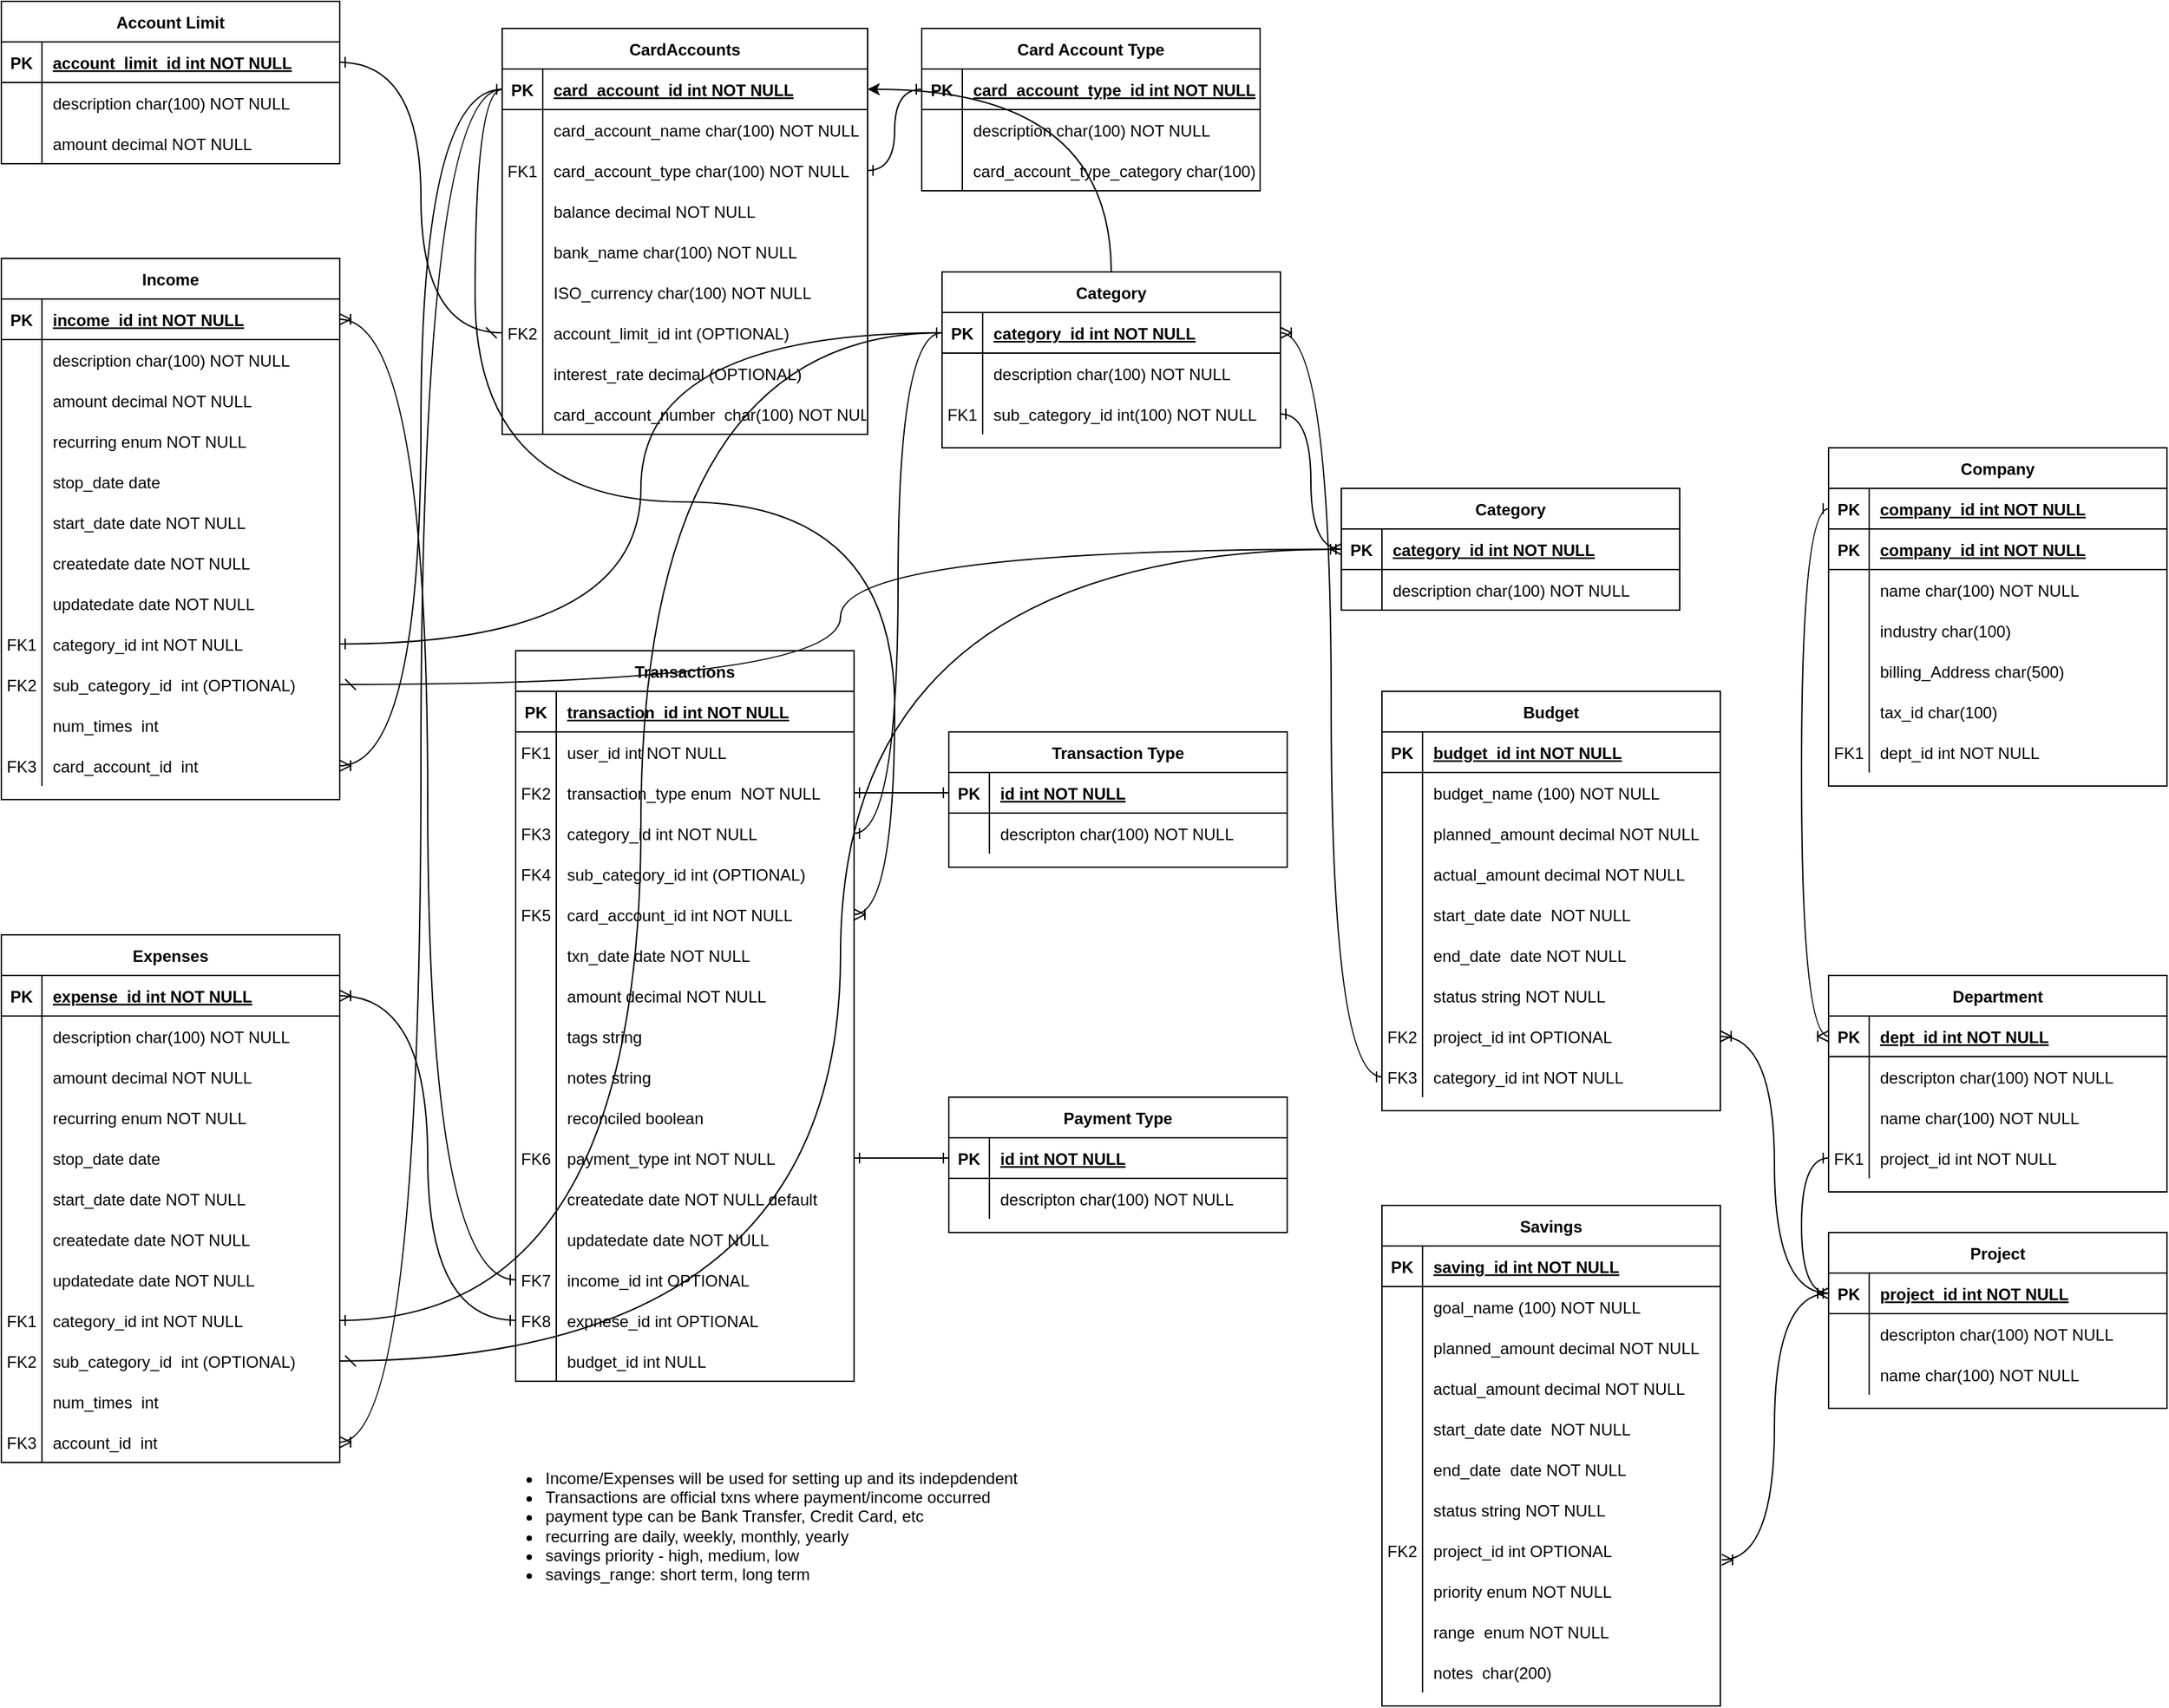 <mxfile version="26.0.8">
  <diagram id="R2lEEEUBdFMjLlhIrx00" name="Page-1">
    <mxGraphModel dx="1194" dy="772" grid="1" gridSize="10" guides="1" tooltips="1" connect="1" arrows="1" fold="1" page="1" pageScale="1" pageWidth="850" pageHeight="1100" math="0" shadow="0" extFonts="Permanent Marker^https://fonts.googleapis.com/css?family=Permanent+Marker">
      <root>
        <mxCell id="0" />
        <mxCell id="1" parent="0" />
        <mxCell id="mBPnkxKKCFtXmlQn4-FQ-37" value="Transactions" style="shape=table;startSize=30;container=1;collapsible=1;childLayout=tableLayout;fixedRows=1;rowLines=0;fontStyle=1;align=center;resizeLast=1;" parent="1" vertex="1">
          <mxGeometry x="460" y="500" width="250" height="540" as="geometry" />
        </mxCell>
        <mxCell id="mBPnkxKKCFtXmlQn4-FQ-38" value="" style="shape=partialRectangle;collapsible=0;dropTarget=0;pointerEvents=0;fillColor=none;points=[[0,0.5],[1,0.5]];portConstraint=eastwest;top=0;left=0;right=0;bottom=1;" parent="mBPnkxKKCFtXmlQn4-FQ-37" vertex="1">
          <mxGeometry y="30" width="250" height="30" as="geometry" />
        </mxCell>
        <mxCell id="mBPnkxKKCFtXmlQn4-FQ-39" value="PK" style="shape=partialRectangle;overflow=hidden;connectable=0;fillColor=none;top=0;left=0;bottom=0;right=0;fontStyle=1;" parent="mBPnkxKKCFtXmlQn4-FQ-38" vertex="1">
          <mxGeometry width="30" height="30" as="geometry">
            <mxRectangle width="30" height="30" as="alternateBounds" />
          </mxGeometry>
        </mxCell>
        <mxCell id="mBPnkxKKCFtXmlQn4-FQ-40" value="transaction_id int NOT NULL " style="shape=partialRectangle;overflow=hidden;connectable=0;fillColor=none;top=0;left=0;bottom=0;right=0;align=left;spacingLeft=6;fontStyle=5;" parent="mBPnkxKKCFtXmlQn4-FQ-38" vertex="1">
          <mxGeometry x="30" width="220" height="30" as="geometry">
            <mxRectangle width="220" height="30" as="alternateBounds" />
          </mxGeometry>
        </mxCell>
        <mxCell id="mBPnkxKKCFtXmlQn4-FQ-41" value="" style="shape=partialRectangle;collapsible=0;dropTarget=0;pointerEvents=0;fillColor=none;points=[[0,0.5],[1,0.5]];portConstraint=eastwest;top=0;left=0;right=0;bottom=0;" parent="mBPnkxKKCFtXmlQn4-FQ-37" vertex="1">
          <mxGeometry y="60" width="250" height="30" as="geometry" />
        </mxCell>
        <mxCell id="mBPnkxKKCFtXmlQn4-FQ-42" value="FK1" style="shape=partialRectangle;overflow=hidden;connectable=0;fillColor=none;top=0;left=0;bottom=0;right=0;" parent="mBPnkxKKCFtXmlQn4-FQ-41" vertex="1">
          <mxGeometry width="30" height="30" as="geometry">
            <mxRectangle width="30" height="30" as="alternateBounds" />
          </mxGeometry>
        </mxCell>
        <mxCell id="mBPnkxKKCFtXmlQn4-FQ-43" value="user_id int NOT NULL" style="shape=partialRectangle;overflow=hidden;connectable=0;fillColor=none;top=0;left=0;bottom=0;right=0;align=left;spacingLeft=6;" parent="mBPnkxKKCFtXmlQn4-FQ-41" vertex="1">
          <mxGeometry x="30" width="220" height="30" as="geometry">
            <mxRectangle width="220" height="30" as="alternateBounds" />
          </mxGeometry>
        </mxCell>
        <mxCell id="mBPnkxKKCFtXmlQn4-FQ-44" value="" style="shape=partialRectangle;collapsible=0;dropTarget=0;pointerEvents=0;fillColor=none;points=[[0,0.5],[1,0.5]];portConstraint=eastwest;top=0;left=0;right=0;bottom=0;" parent="mBPnkxKKCFtXmlQn4-FQ-37" vertex="1">
          <mxGeometry y="90" width="250" height="30" as="geometry" />
        </mxCell>
        <mxCell id="mBPnkxKKCFtXmlQn4-FQ-45" value="FK2" style="shape=partialRectangle;overflow=hidden;connectable=0;fillColor=none;top=0;left=0;bottom=0;right=0;" parent="mBPnkxKKCFtXmlQn4-FQ-44" vertex="1">
          <mxGeometry width="30" height="30" as="geometry">
            <mxRectangle width="30" height="30" as="alternateBounds" />
          </mxGeometry>
        </mxCell>
        <mxCell id="mBPnkxKKCFtXmlQn4-FQ-46" value="transaction_type enum  NOT NULL" style="shape=partialRectangle;overflow=hidden;connectable=0;fillColor=none;top=0;left=0;bottom=0;right=0;align=left;spacingLeft=6;" parent="mBPnkxKKCFtXmlQn4-FQ-44" vertex="1">
          <mxGeometry x="30" width="220" height="30" as="geometry">
            <mxRectangle width="220" height="30" as="alternateBounds" />
          </mxGeometry>
        </mxCell>
        <mxCell id="mBPnkxKKCFtXmlQn4-FQ-47" value="" style="shape=partialRectangle;collapsible=0;dropTarget=0;pointerEvents=0;fillColor=none;points=[[0,0.5],[1,0.5]];portConstraint=eastwest;top=0;left=0;right=0;bottom=0;" parent="mBPnkxKKCFtXmlQn4-FQ-37" vertex="1">
          <mxGeometry y="120" width="250" height="30" as="geometry" />
        </mxCell>
        <mxCell id="mBPnkxKKCFtXmlQn4-FQ-48" value="FK3" style="shape=partialRectangle;overflow=hidden;connectable=0;fillColor=none;top=0;left=0;bottom=0;right=0;" parent="mBPnkxKKCFtXmlQn4-FQ-47" vertex="1">
          <mxGeometry width="30" height="30" as="geometry">
            <mxRectangle width="30" height="30" as="alternateBounds" />
          </mxGeometry>
        </mxCell>
        <mxCell id="mBPnkxKKCFtXmlQn4-FQ-49" value="category_id int NOT NULL" style="shape=partialRectangle;overflow=hidden;connectable=0;fillColor=none;top=0;left=0;bottom=0;right=0;align=left;spacingLeft=6;" parent="mBPnkxKKCFtXmlQn4-FQ-47" vertex="1">
          <mxGeometry x="30" width="220" height="30" as="geometry">
            <mxRectangle width="220" height="30" as="alternateBounds" />
          </mxGeometry>
        </mxCell>
        <mxCell id="mBPnkxKKCFtXmlQn4-FQ-50" value="" style="shape=partialRectangle;collapsible=0;dropTarget=0;pointerEvents=0;fillColor=none;points=[[0,0.5],[1,0.5]];portConstraint=eastwest;top=0;left=0;right=0;bottom=0;" parent="mBPnkxKKCFtXmlQn4-FQ-37" vertex="1">
          <mxGeometry y="150" width="250" height="30" as="geometry" />
        </mxCell>
        <mxCell id="mBPnkxKKCFtXmlQn4-FQ-51" value="FK4" style="shape=partialRectangle;overflow=hidden;connectable=0;fillColor=none;top=0;left=0;bottom=0;right=0;" parent="mBPnkxKKCFtXmlQn4-FQ-50" vertex="1">
          <mxGeometry width="30" height="30" as="geometry">
            <mxRectangle width="30" height="30" as="alternateBounds" />
          </mxGeometry>
        </mxCell>
        <mxCell id="mBPnkxKKCFtXmlQn4-FQ-52" value="sub_category_id int (OPTIONAL)" style="shape=partialRectangle;overflow=hidden;connectable=0;fillColor=none;top=0;left=0;bottom=0;right=0;align=left;spacingLeft=6;" parent="mBPnkxKKCFtXmlQn4-FQ-50" vertex="1">
          <mxGeometry x="30" width="220" height="30" as="geometry">
            <mxRectangle width="220" height="30" as="alternateBounds" />
          </mxGeometry>
        </mxCell>
        <mxCell id="mBPnkxKKCFtXmlQn4-FQ-53" value="" style="shape=partialRectangle;collapsible=0;dropTarget=0;pointerEvents=0;fillColor=none;points=[[0,0.5],[1,0.5]];portConstraint=eastwest;top=0;left=0;right=0;bottom=0;" parent="mBPnkxKKCFtXmlQn4-FQ-37" vertex="1">
          <mxGeometry y="180" width="250" height="30" as="geometry" />
        </mxCell>
        <mxCell id="mBPnkxKKCFtXmlQn4-FQ-54" value="FK5" style="shape=partialRectangle;overflow=hidden;connectable=0;fillColor=none;top=0;left=0;bottom=0;right=0;" parent="mBPnkxKKCFtXmlQn4-FQ-53" vertex="1">
          <mxGeometry width="30" height="30" as="geometry">
            <mxRectangle width="30" height="30" as="alternateBounds" />
          </mxGeometry>
        </mxCell>
        <mxCell id="mBPnkxKKCFtXmlQn4-FQ-55" value="card_account_id int NOT NULL" style="shape=partialRectangle;overflow=hidden;connectable=0;fillColor=none;top=0;left=0;bottom=0;right=0;align=left;spacingLeft=6;" parent="mBPnkxKKCFtXmlQn4-FQ-53" vertex="1">
          <mxGeometry x="30" width="220" height="30" as="geometry">
            <mxRectangle width="220" height="30" as="alternateBounds" />
          </mxGeometry>
        </mxCell>
        <mxCell id="mBPnkxKKCFtXmlQn4-FQ-56" value="" style="shape=partialRectangle;collapsible=0;dropTarget=0;pointerEvents=0;fillColor=none;points=[[0,0.5],[1,0.5]];portConstraint=eastwest;top=0;left=0;right=0;bottom=0;" parent="mBPnkxKKCFtXmlQn4-FQ-37" vertex="1">
          <mxGeometry y="210" width="250" height="30" as="geometry" />
        </mxCell>
        <mxCell id="mBPnkxKKCFtXmlQn4-FQ-57" value="" style="shape=partialRectangle;overflow=hidden;connectable=0;fillColor=none;top=0;left=0;bottom=0;right=0;" parent="mBPnkxKKCFtXmlQn4-FQ-56" vertex="1">
          <mxGeometry width="30" height="30" as="geometry">
            <mxRectangle width="30" height="30" as="alternateBounds" />
          </mxGeometry>
        </mxCell>
        <mxCell id="mBPnkxKKCFtXmlQn4-FQ-58" value="txn_date date NOT NULL" style="shape=partialRectangle;overflow=hidden;connectable=0;fillColor=none;top=0;left=0;bottom=0;right=0;align=left;spacingLeft=6;" parent="mBPnkxKKCFtXmlQn4-FQ-56" vertex="1">
          <mxGeometry x="30" width="220" height="30" as="geometry">
            <mxRectangle width="220" height="30" as="alternateBounds" />
          </mxGeometry>
        </mxCell>
        <mxCell id="mBPnkxKKCFtXmlQn4-FQ-59" value="" style="shape=partialRectangle;collapsible=0;dropTarget=0;pointerEvents=0;fillColor=none;points=[[0,0.5],[1,0.5]];portConstraint=eastwest;top=0;left=0;right=0;bottom=0;" parent="mBPnkxKKCFtXmlQn4-FQ-37" vertex="1">
          <mxGeometry y="240" width="250" height="30" as="geometry" />
        </mxCell>
        <mxCell id="mBPnkxKKCFtXmlQn4-FQ-60" value="" style="shape=partialRectangle;overflow=hidden;connectable=0;fillColor=none;top=0;left=0;bottom=0;right=0;" parent="mBPnkxKKCFtXmlQn4-FQ-59" vertex="1">
          <mxGeometry width="30" height="30" as="geometry">
            <mxRectangle width="30" height="30" as="alternateBounds" />
          </mxGeometry>
        </mxCell>
        <mxCell id="mBPnkxKKCFtXmlQn4-FQ-61" value="amount decimal NOT NULL" style="shape=partialRectangle;overflow=hidden;connectable=0;fillColor=none;top=0;left=0;bottom=0;right=0;align=left;spacingLeft=6;" parent="mBPnkxKKCFtXmlQn4-FQ-59" vertex="1">
          <mxGeometry x="30" width="220" height="30" as="geometry">
            <mxRectangle width="220" height="30" as="alternateBounds" />
          </mxGeometry>
        </mxCell>
        <mxCell id="mBPnkxKKCFtXmlQn4-FQ-62" value="" style="shape=partialRectangle;collapsible=0;dropTarget=0;pointerEvents=0;fillColor=none;points=[[0,0.5],[1,0.5]];portConstraint=eastwest;top=0;left=0;right=0;bottom=0;" parent="mBPnkxKKCFtXmlQn4-FQ-37" vertex="1">
          <mxGeometry y="270" width="250" height="30" as="geometry" />
        </mxCell>
        <mxCell id="mBPnkxKKCFtXmlQn4-FQ-63" value="" style="shape=partialRectangle;overflow=hidden;connectable=0;fillColor=none;top=0;left=0;bottom=0;right=0;" parent="mBPnkxKKCFtXmlQn4-FQ-62" vertex="1">
          <mxGeometry width="30" height="30" as="geometry">
            <mxRectangle width="30" height="30" as="alternateBounds" />
          </mxGeometry>
        </mxCell>
        <mxCell id="mBPnkxKKCFtXmlQn4-FQ-64" value="tags string" style="shape=partialRectangle;overflow=hidden;connectable=0;fillColor=none;top=0;left=0;bottom=0;right=0;align=left;spacingLeft=6;" parent="mBPnkxKKCFtXmlQn4-FQ-62" vertex="1">
          <mxGeometry x="30" width="220" height="30" as="geometry">
            <mxRectangle width="220" height="30" as="alternateBounds" />
          </mxGeometry>
        </mxCell>
        <mxCell id="mBPnkxKKCFtXmlQn4-FQ-65" value="" style="shape=partialRectangle;collapsible=0;dropTarget=0;pointerEvents=0;fillColor=none;points=[[0,0.5],[1,0.5]];portConstraint=eastwest;top=0;left=0;right=0;bottom=0;" parent="mBPnkxKKCFtXmlQn4-FQ-37" vertex="1">
          <mxGeometry y="300" width="250" height="30" as="geometry" />
        </mxCell>
        <mxCell id="mBPnkxKKCFtXmlQn4-FQ-66" value="" style="shape=partialRectangle;overflow=hidden;connectable=0;fillColor=none;top=0;left=0;bottom=0;right=0;" parent="mBPnkxKKCFtXmlQn4-FQ-65" vertex="1">
          <mxGeometry width="30" height="30" as="geometry">
            <mxRectangle width="30" height="30" as="alternateBounds" />
          </mxGeometry>
        </mxCell>
        <mxCell id="mBPnkxKKCFtXmlQn4-FQ-67" value="notes string" style="shape=partialRectangle;overflow=hidden;connectable=0;fillColor=none;top=0;left=0;bottom=0;right=0;align=left;spacingLeft=6;" parent="mBPnkxKKCFtXmlQn4-FQ-65" vertex="1">
          <mxGeometry x="30" width="220" height="30" as="geometry">
            <mxRectangle width="220" height="30" as="alternateBounds" />
          </mxGeometry>
        </mxCell>
        <mxCell id="mBPnkxKKCFtXmlQn4-FQ-104" value="" style="shape=partialRectangle;collapsible=0;dropTarget=0;pointerEvents=0;fillColor=none;points=[[0,0.5],[1,0.5]];portConstraint=eastwest;top=0;left=0;right=0;bottom=0;" parent="mBPnkxKKCFtXmlQn4-FQ-37" vertex="1">
          <mxGeometry y="330" width="250" height="30" as="geometry" />
        </mxCell>
        <mxCell id="mBPnkxKKCFtXmlQn4-FQ-105" value="" style="shape=partialRectangle;overflow=hidden;connectable=0;fillColor=none;top=0;left=0;bottom=0;right=0;" parent="mBPnkxKKCFtXmlQn4-FQ-104" vertex="1">
          <mxGeometry width="30" height="30" as="geometry">
            <mxRectangle width="30" height="30" as="alternateBounds" />
          </mxGeometry>
        </mxCell>
        <mxCell id="mBPnkxKKCFtXmlQn4-FQ-106" value="reconciled boolean" style="shape=partialRectangle;overflow=hidden;connectable=0;fillColor=none;top=0;left=0;bottom=0;right=0;align=left;spacingLeft=6;" parent="mBPnkxKKCFtXmlQn4-FQ-104" vertex="1">
          <mxGeometry x="30" width="220" height="30" as="geometry">
            <mxRectangle width="220" height="30" as="alternateBounds" />
          </mxGeometry>
        </mxCell>
        <mxCell id="mBPnkxKKCFtXmlQn4-FQ-123" value="" style="shape=partialRectangle;collapsible=0;dropTarget=0;pointerEvents=0;fillColor=none;points=[[0,0.5],[1,0.5]];portConstraint=eastwest;top=0;left=0;right=0;bottom=0;" parent="mBPnkxKKCFtXmlQn4-FQ-37" vertex="1">
          <mxGeometry y="360" width="250" height="30" as="geometry" />
        </mxCell>
        <mxCell id="mBPnkxKKCFtXmlQn4-FQ-124" value="FK6" style="shape=partialRectangle;overflow=hidden;connectable=0;fillColor=none;top=0;left=0;bottom=0;right=0;" parent="mBPnkxKKCFtXmlQn4-FQ-123" vertex="1">
          <mxGeometry width="30" height="30" as="geometry">
            <mxRectangle width="30" height="30" as="alternateBounds" />
          </mxGeometry>
        </mxCell>
        <mxCell id="mBPnkxKKCFtXmlQn4-FQ-125" value="payment_type int NOT NULL" style="shape=partialRectangle;overflow=hidden;connectable=0;fillColor=none;top=0;left=0;bottom=0;right=0;align=left;spacingLeft=6;" parent="mBPnkxKKCFtXmlQn4-FQ-123" vertex="1">
          <mxGeometry x="30" width="220" height="30" as="geometry">
            <mxRectangle width="220" height="30" as="alternateBounds" />
          </mxGeometry>
        </mxCell>
        <mxCell id="mBPnkxKKCFtXmlQn4-FQ-140" value="" style="shape=partialRectangle;collapsible=0;dropTarget=0;pointerEvents=0;fillColor=none;points=[[0,0.5],[1,0.5]];portConstraint=eastwest;top=0;left=0;right=0;bottom=0;" parent="mBPnkxKKCFtXmlQn4-FQ-37" vertex="1">
          <mxGeometry y="390" width="250" height="30" as="geometry" />
        </mxCell>
        <mxCell id="mBPnkxKKCFtXmlQn4-FQ-141" value="" style="shape=partialRectangle;overflow=hidden;connectable=0;fillColor=none;top=0;left=0;bottom=0;right=0;" parent="mBPnkxKKCFtXmlQn4-FQ-140" vertex="1">
          <mxGeometry width="30" height="30" as="geometry">
            <mxRectangle width="30" height="30" as="alternateBounds" />
          </mxGeometry>
        </mxCell>
        <mxCell id="mBPnkxKKCFtXmlQn4-FQ-142" value="createdate date NOT NULL default" style="shape=partialRectangle;overflow=hidden;connectable=0;fillColor=none;top=0;left=0;bottom=0;right=0;align=left;spacingLeft=6;" parent="mBPnkxKKCFtXmlQn4-FQ-140" vertex="1">
          <mxGeometry x="30" width="220" height="30" as="geometry">
            <mxRectangle width="220" height="30" as="alternateBounds" />
          </mxGeometry>
        </mxCell>
        <mxCell id="mBPnkxKKCFtXmlQn4-FQ-143" value="" style="shape=partialRectangle;collapsible=0;dropTarget=0;pointerEvents=0;fillColor=none;points=[[0,0.5],[1,0.5]];portConstraint=eastwest;top=0;left=0;right=0;bottom=0;" parent="mBPnkxKKCFtXmlQn4-FQ-37" vertex="1">
          <mxGeometry y="420" width="250" height="30" as="geometry" />
        </mxCell>
        <mxCell id="mBPnkxKKCFtXmlQn4-FQ-144" value="" style="shape=partialRectangle;overflow=hidden;connectable=0;fillColor=none;top=0;left=0;bottom=0;right=0;" parent="mBPnkxKKCFtXmlQn4-FQ-143" vertex="1">
          <mxGeometry width="30" height="30" as="geometry">
            <mxRectangle width="30" height="30" as="alternateBounds" />
          </mxGeometry>
        </mxCell>
        <mxCell id="mBPnkxKKCFtXmlQn4-FQ-145" value="updatedate date NOT NULL " style="shape=partialRectangle;overflow=hidden;connectable=0;fillColor=none;top=0;left=0;bottom=0;right=0;align=left;spacingLeft=6;" parent="mBPnkxKKCFtXmlQn4-FQ-143" vertex="1">
          <mxGeometry x="30" width="220" height="30" as="geometry">
            <mxRectangle width="220" height="30" as="alternateBounds" />
          </mxGeometry>
        </mxCell>
        <mxCell id="mBPnkxKKCFtXmlQn4-FQ-428" value="" style="shape=partialRectangle;collapsible=0;dropTarget=0;pointerEvents=0;fillColor=none;points=[[0,0.5],[1,0.5]];portConstraint=eastwest;top=0;left=0;right=0;bottom=0;" parent="mBPnkxKKCFtXmlQn4-FQ-37" vertex="1">
          <mxGeometry y="450" width="250" height="30" as="geometry" />
        </mxCell>
        <mxCell id="mBPnkxKKCFtXmlQn4-FQ-429" value="FK7" style="shape=partialRectangle;overflow=hidden;connectable=0;fillColor=none;top=0;left=0;bottom=0;right=0;" parent="mBPnkxKKCFtXmlQn4-FQ-428" vertex="1">
          <mxGeometry width="30" height="30" as="geometry">
            <mxRectangle width="30" height="30" as="alternateBounds" />
          </mxGeometry>
        </mxCell>
        <mxCell id="mBPnkxKKCFtXmlQn4-FQ-430" value="income_id int OPTIONAL " style="shape=partialRectangle;overflow=hidden;connectable=0;fillColor=none;top=0;left=0;bottom=0;right=0;align=left;spacingLeft=6;" parent="mBPnkxKKCFtXmlQn4-FQ-428" vertex="1">
          <mxGeometry x="30" width="220" height="30" as="geometry">
            <mxRectangle width="220" height="30" as="alternateBounds" />
          </mxGeometry>
        </mxCell>
        <mxCell id="mBPnkxKKCFtXmlQn4-FQ-431" value="" style="shape=partialRectangle;collapsible=0;dropTarget=0;pointerEvents=0;fillColor=none;points=[[0,0.5],[1,0.5]];portConstraint=eastwest;top=0;left=0;right=0;bottom=0;" parent="mBPnkxKKCFtXmlQn4-FQ-37" vertex="1">
          <mxGeometry y="480" width="250" height="30" as="geometry" />
        </mxCell>
        <mxCell id="mBPnkxKKCFtXmlQn4-FQ-432" value="FK8" style="shape=partialRectangle;overflow=hidden;connectable=0;fillColor=none;top=0;left=0;bottom=0;right=0;" parent="mBPnkxKKCFtXmlQn4-FQ-431" vertex="1">
          <mxGeometry width="30" height="30" as="geometry">
            <mxRectangle width="30" height="30" as="alternateBounds" />
          </mxGeometry>
        </mxCell>
        <mxCell id="mBPnkxKKCFtXmlQn4-FQ-433" value="expnese_id int OPTIONAL " style="shape=partialRectangle;overflow=hidden;connectable=0;fillColor=none;top=0;left=0;bottom=0;right=0;align=left;spacingLeft=6;" parent="mBPnkxKKCFtXmlQn4-FQ-431" vertex="1">
          <mxGeometry x="30" width="220" height="30" as="geometry">
            <mxRectangle width="220" height="30" as="alternateBounds" />
          </mxGeometry>
        </mxCell>
        <mxCell id="0FmsKEYPBOHmrmu0t9XA-1" value="" style="shape=partialRectangle;collapsible=0;dropTarget=0;pointerEvents=0;fillColor=none;points=[[0,0.5],[1,0.5]];portConstraint=eastwest;top=0;left=0;right=0;bottom=0;" vertex="1" parent="mBPnkxKKCFtXmlQn4-FQ-37">
          <mxGeometry y="510" width="250" height="30" as="geometry" />
        </mxCell>
        <mxCell id="0FmsKEYPBOHmrmu0t9XA-2" value="" style="shape=partialRectangle;overflow=hidden;connectable=0;fillColor=none;top=0;left=0;bottom=0;right=0;" vertex="1" parent="0FmsKEYPBOHmrmu0t9XA-1">
          <mxGeometry width="30" height="30" as="geometry">
            <mxRectangle width="30" height="30" as="alternateBounds" />
          </mxGeometry>
        </mxCell>
        <mxCell id="0FmsKEYPBOHmrmu0t9XA-3" value="budget_id int NULL " style="shape=partialRectangle;overflow=hidden;connectable=0;fillColor=none;top=0;left=0;bottom=0;right=0;align=left;spacingLeft=6;" vertex="1" parent="0FmsKEYPBOHmrmu0t9XA-1">
          <mxGeometry x="30" width="220" height="30" as="geometry">
            <mxRectangle width="220" height="30" as="alternateBounds" />
          </mxGeometry>
        </mxCell>
        <mxCell id="mBPnkxKKCFtXmlQn4-FQ-75" value="CardAccounts" style="shape=table;startSize=30;container=1;collapsible=1;childLayout=tableLayout;fixedRows=1;rowLines=0;fontStyle=1;align=center;resizeLast=1;" parent="1" vertex="1">
          <mxGeometry x="450" y="40" width="270" height="300" as="geometry" />
        </mxCell>
        <mxCell id="mBPnkxKKCFtXmlQn4-FQ-76" value="" style="shape=partialRectangle;collapsible=0;dropTarget=0;pointerEvents=0;fillColor=none;points=[[0,0.5],[1,0.5]];portConstraint=eastwest;top=0;left=0;right=0;bottom=1;" parent="mBPnkxKKCFtXmlQn4-FQ-75" vertex="1">
          <mxGeometry y="30" width="270" height="30" as="geometry" />
        </mxCell>
        <mxCell id="mBPnkxKKCFtXmlQn4-FQ-77" value="PK" style="shape=partialRectangle;overflow=hidden;connectable=0;fillColor=none;top=0;left=0;bottom=0;right=0;fontStyle=1;" parent="mBPnkxKKCFtXmlQn4-FQ-76" vertex="1">
          <mxGeometry width="30" height="30" as="geometry">
            <mxRectangle width="30" height="30" as="alternateBounds" />
          </mxGeometry>
        </mxCell>
        <mxCell id="mBPnkxKKCFtXmlQn4-FQ-78" value="card_account_id int NOT NULL " style="shape=partialRectangle;overflow=hidden;connectable=0;fillColor=none;top=0;left=0;bottom=0;right=0;align=left;spacingLeft=6;fontStyle=5;" parent="mBPnkxKKCFtXmlQn4-FQ-76" vertex="1">
          <mxGeometry x="30" width="240" height="30" as="geometry">
            <mxRectangle width="240" height="30" as="alternateBounds" />
          </mxGeometry>
        </mxCell>
        <mxCell id="mBPnkxKKCFtXmlQn4-FQ-79" value="" style="shape=partialRectangle;collapsible=0;dropTarget=0;pointerEvents=0;fillColor=none;points=[[0,0.5],[1,0.5]];portConstraint=eastwest;top=0;left=0;right=0;bottom=0;" parent="mBPnkxKKCFtXmlQn4-FQ-75" vertex="1">
          <mxGeometry y="60" width="270" height="30" as="geometry" />
        </mxCell>
        <mxCell id="mBPnkxKKCFtXmlQn4-FQ-80" value="" style="shape=partialRectangle;overflow=hidden;connectable=0;fillColor=none;top=0;left=0;bottom=0;right=0;" parent="mBPnkxKKCFtXmlQn4-FQ-79" vertex="1">
          <mxGeometry width="30" height="30" as="geometry">
            <mxRectangle width="30" height="30" as="alternateBounds" />
          </mxGeometry>
        </mxCell>
        <mxCell id="mBPnkxKKCFtXmlQn4-FQ-81" value="card_account_name char(100) NOT NULL" style="shape=partialRectangle;overflow=hidden;connectable=0;fillColor=none;top=0;left=0;bottom=0;right=0;align=left;spacingLeft=6;" parent="mBPnkxKKCFtXmlQn4-FQ-79" vertex="1">
          <mxGeometry x="30" width="240" height="30" as="geometry">
            <mxRectangle width="240" height="30" as="alternateBounds" />
          </mxGeometry>
        </mxCell>
        <mxCell id="mBPnkxKKCFtXmlQn4-FQ-223" value="" style="shape=partialRectangle;collapsible=0;dropTarget=0;pointerEvents=0;fillColor=none;points=[[0,0.5],[1,0.5]];portConstraint=eastwest;top=0;left=0;right=0;bottom=0;" parent="mBPnkxKKCFtXmlQn4-FQ-75" vertex="1">
          <mxGeometry y="90" width="270" height="30" as="geometry" />
        </mxCell>
        <mxCell id="mBPnkxKKCFtXmlQn4-FQ-224" value="FK1" style="shape=partialRectangle;overflow=hidden;connectable=0;fillColor=none;top=0;left=0;bottom=0;right=0;" parent="mBPnkxKKCFtXmlQn4-FQ-223" vertex="1">
          <mxGeometry width="30" height="30" as="geometry">
            <mxRectangle width="30" height="30" as="alternateBounds" />
          </mxGeometry>
        </mxCell>
        <mxCell id="mBPnkxKKCFtXmlQn4-FQ-225" value="card_account_type char(100) NOT NULL" style="shape=partialRectangle;overflow=hidden;connectable=0;fillColor=none;top=0;left=0;bottom=0;right=0;align=left;spacingLeft=6;" parent="mBPnkxKKCFtXmlQn4-FQ-223" vertex="1">
          <mxGeometry x="30" width="240" height="30" as="geometry">
            <mxRectangle width="240" height="30" as="alternateBounds" />
          </mxGeometry>
        </mxCell>
        <mxCell id="mBPnkxKKCFtXmlQn4-FQ-236" value="" style="shape=partialRectangle;collapsible=0;dropTarget=0;pointerEvents=0;fillColor=none;points=[[0,0.5],[1,0.5]];portConstraint=eastwest;top=0;left=0;right=0;bottom=0;" parent="mBPnkxKKCFtXmlQn4-FQ-75" vertex="1">
          <mxGeometry y="120" width="270" height="30" as="geometry" />
        </mxCell>
        <mxCell id="mBPnkxKKCFtXmlQn4-FQ-237" value="" style="shape=partialRectangle;overflow=hidden;connectable=0;fillColor=none;top=0;left=0;bottom=0;right=0;" parent="mBPnkxKKCFtXmlQn4-FQ-236" vertex="1">
          <mxGeometry width="30" height="30" as="geometry">
            <mxRectangle width="30" height="30" as="alternateBounds" />
          </mxGeometry>
        </mxCell>
        <mxCell id="mBPnkxKKCFtXmlQn4-FQ-238" value="balance decimal NOT NULL" style="shape=partialRectangle;overflow=hidden;connectable=0;fillColor=none;top=0;left=0;bottom=0;right=0;align=left;spacingLeft=6;" parent="mBPnkxKKCFtXmlQn4-FQ-236" vertex="1">
          <mxGeometry x="30" width="240" height="30" as="geometry">
            <mxRectangle width="240" height="30" as="alternateBounds" />
          </mxGeometry>
        </mxCell>
        <mxCell id="mBPnkxKKCFtXmlQn4-FQ-239" value="" style="shape=partialRectangle;collapsible=0;dropTarget=0;pointerEvents=0;fillColor=none;points=[[0,0.5],[1,0.5]];portConstraint=eastwest;top=0;left=0;right=0;bottom=0;" parent="mBPnkxKKCFtXmlQn4-FQ-75" vertex="1">
          <mxGeometry y="150" width="270" height="30" as="geometry" />
        </mxCell>
        <mxCell id="mBPnkxKKCFtXmlQn4-FQ-240" value="" style="shape=partialRectangle;overflow=hidden;connectable=0;fillColor=none;top=0;left=0;bottom=0;right=0;" parent="mBPnkxKKCFtXmlQn4-FQ-239" vertex="1">
          <mxGeometry width="30" height="30" as="geometry">
            <mxRectangle width="30" height="30" as="alternateBounds" />
          </mxGeometry>
        </mxCell>
        <mxCell id="mBPnkxKKCFtXmlQn4-FQ-241" value="bank_name char(100) NOT NULL" style="shape=partialRectangle;overflow=hidden;connectable=0;fillColor=none;top=0;left=0;bottom=0;right=0;align=left;spacingLeft=6;" parent="mBPnkxKKCFtXmlQn4-FQ-239" vertex="1">
          <mxGeometry x="30" width="240" height="30" as="geometry">
            <mxRectangle width="240" height="30" as="alternateBounds" />
          </mxGeometry>
        </mxCell>
        <mxCell id="mBPnkxKKCFtXmlQn4-FQ-242" value="" style="shape=partialRectangle;collapsible=0;dropTarget=0;pointerEvents=0;fillColor=none;points=[[0,0.5],[1,0.5]];portConstraint=eastwest;top=0;left=0;right=0;bottom=0;" parent="mBPnkxKKCFtXmlQn4-FQ-75" vertex="1">
          <mxGeometry y="180" width="270" height="30" as="geometry" />
        </mxCell>
        <mxCell id="mBPnkxKKCFtXmlQn4-FQ-243" value="" style="shape=partialRectangle;overflow=hidden;connectable=0;fillColor=none;top=0;left=0;bottom=0;right=0;" parent="mBPnkxKKCFtXmlQn4-FQ-242" vertex="1">
          <mxGeometry width="30" height="30" as="geometry">
            <mxRectangle width="30" height="30" as="alternateBounds" />
          </mxGeometry>
        </mxCell>
        <mxCell id="mBPnkxKKCFtXmlQn4-FQ-244" value="ISO_currency char(100) NOT NULL" style="shape=partialRectangle;overflow=hidden;connectable=0;fillColor=none;top=0;left=0;bottom=0;right=0;align=left;spacingLeft=6;" parent="mBPnkxKKCFtXmlQn4-FQ-242" vertex="1">
          <mxGeometry x="30" width="240" height="30" as="geometry">
            <mxRectangle width="240" height="30" as="alternateBounds" />
          </mxGeometry>
        </mxCell>
        <mxCell id="mBPnkxKKCFtXmlQn4-FQ-287" value="" style="shape=partialRectangle;collapsible=0;dropTarget=0;pointerEvents=0;fillColor=none;points=[[0,0.5],[1,0.5]];portConstraint=eastwest;top=0;left=0;right=0;bottom=0;" parent="mBPnkxKKCFtXmlQn4-FQ-75" vertex="1">
          <mxGeometry y="210" width="270" height="30" as="geometry" />
        </mxCell>
        <mxCell id="mBPnkxKKCFtXmlQn4-FQ-288" value="FK2" style="shape=partialRectangle;overflow=hidden;connectable=0;fillColor=none;top=0;left=0;bottom=0;right=0;" parent="mBPnkxKKCFtXmlQn4-FQ-287" vertex="1">
          <mxGeometry width="30" height="30" as="geometry">
            <mxRectangle width="30" height="30" as="alternateBounds" />
          </mxGeometry>
        </mxCell>
        <mxCell id="mBPnkxKKCFtXmlQn4-FQ-289" value="account_limit_id int (OPTIONAL)" style="shape=partialRectangle;overflow=hidden;connectable=0;fillColor=none;top=0;left=0;bottom=0;right=0;align=left;spacingLeft=6;" parent="mBPnkxKKCFtXmlQn4-FQ-287" vertex="1">
          <mxGeometry x="30" width="240" height="30" as="geometry">
            <mxRectangle width="240" height="30" as="alternateBounds" />
          </mxGeometry>
        </mxCell>
        <mxCell id="mBPnkxKKCFtXmlQn4-FQ-409" value="" style="shape=partialRectangle;collapsible=0;dropTarget=0;pointerEvents=0;fillColor=none;points=[[0,0.5],[1,0.5]];portConstraint=eastwest;top=0;left=0;right=0;bottom=0;" parent="mBPnkxKKCFtXmlQn4-FQ-75" vertex="1">
          <mxGeometry y="240" width="270" height="30" as="geometry" />
        </mxCell>
        <mxCell id="mBPnkxKKCFtXmlQn4-FQ-410" value="" style="shape=partialRectangle;overflow=hidden;connectable=0;fillColor=none;top=0;left=0;bottom=0;right=0;" parent="mBPnkxKKCFtXmlQn4-FQ-409" vertex="1">
          <mxGeometry width="30" height="30" as="geometry">
            <mxRectangle width="30" height="30" as="alternateBounds" />
          </mxGeometry>
        </mxCell>
        <mxCell id="mBPnkxKKCFtXmlQn4-FQ-411" value="interest_rate decimal (OPTIONAL)" style="shape=partialRectangle;overflow=hidden;connectable=0;fillColor=none;top=0;left=0;bottom=0;right=0;align=left;spacingLeft=6;" parent="mBPnkxKKCFtXmlQn4-FQ-409" vertex="1">
          <mxGeometry x="30" width="240" height="30" as="geometry">
            <mxRectangle width="240" height="30" as="alternateBounds" />
          </mxGeometry>
        </mxCell>
        <mxCell id="mBPnkxKKCFtXmlQn4-FQ-421" value="" style="shape=partialRectangle;collapsible=0;dropTarget=0;pointerEvents=0;fillColor=none;points=[[0,0.5],[1,0.5]];portConstraint=eastwest;top=0;left=0;right=0;bottom=0;" parent="mBPnkxKKCFtXmlQn4-FQ-75" vertex="1">
          <mxGeometry y="270" width="270" height="30" as="geometry" />
        </mxCell>
        <mxCell id="mBPnkxKKCFtXmlQn4-FQ-422" value="" style="shape=partialRectangle;overflow=hidden;connectable=0;fillColor=none;top=0;left=0;bottom=0;right=0;" parent="mBPnkxKKCFtXmlQn4-FQ-421" vertex="1">
          <mxGeometry width="30" height="30" as="geometry">
            <mxRectangle width="30" height="30" as="alternateBounds" />
          </mxGeometry>
        </mxCell>
        <mxCell id="mBPnkxKKCFtXmlQn4-FQ-423" value="card_account_number  char(100) NOT NULL" style="shape=partialRectangle;overflow=hidden;connectable=0;fillColor=none;top=0;left=0;bottom=0;right=0;align=left;spacingLeft=6;" parent="mBPnkxKKCFtXmlQn4-FQ-421" vertex="1">
          <mxGeometry x="30" width="240" height="30" as="geometry">
            <mxRectangle width="240" height="30" as="alternateBounds" />
          </mxGeometry>
        </mxCell>
        <mxCell id="mBPnkxKKCFtXmlQn4-FQ-89" value="Transaction Type" style="shape=table;startSize=30;container=1;collapsible=1;childLayout=tableLayout;fixedRows=1;rowLines=0;fontStyle=1;align=center;resizeLast=1;" parent="1" vertex="1">
          <mxGeometry x="780" y="560" width="250" height="100" as="geometry" />
        </mxCell>
        <mxCell id="mBPnkxKKCFtXmlQn4-FQ-90" value="" style="shape=partialRectangle;collapsible=0;dropTarget=0;pointerEvents=0;fillColor=none;points=[[0,0.5],[1,0.5]];portConstraint=eastwest;top=0;left=0;right=0;bottom=1;" parent="mBPnkxKKCFtXmlQn4-FQ-89" vertex="1">
          <mxGeometry y="30" width="250" height="30" as="geometry" />
        </mxCell>
        <mxCell id="mBPnkxKKCFtXmlQn4-FQ-91" value="PK" style="shape=partialRectangle;overflow=hidden;connectable=0;fillColor=none;top=0;left=0;bottom=0;right=0;fontStyle=1;" parent="mBPnkxKKCFtXmlQn4-FQ-90" vertex="1">
          <mxGeometry width="30" height="30" as="geometry">
            <mxRectangle width="30" height="30" as="alternateBounds" />
          </mxGeometry>
        </mxCell>
        <mxCell id="mBPnkxKKCFtXmlQn4-FQ-92" value="id int NOT NULL " style="shape=partialRectangle;overflow=hidden;connectable=0;fillColor=none;top=0;left=0;bottom=0;right=0;align=left;spacingLeft=6;fontStyle=5;" parent="mBPnkxKKCFtXmlQn4-FQ-90" vertex="1">
          <mxGeometry x="30" width="220" height="30" as="geometry">
            <mxRectangle width="220" height="30" as="alternateBounds" />
          </mxGeometry>
        </mxCell>
        <mxCell id="mBPnkxKKCFtXmlQn4-FQ-93" value="" style="shape=partialRectangle;collapsible=0;dropTarget=0;pointerEvents=0;fillColor=none;points=[[0,0.5],[1,0.5]];portConstraint=eastwest;top=0;left=0;right=0;bottom=0;" parent="mBPnkxKKCFtXmlQn4-FQ-89" vertex="1">
          <mxGeometry y="60" width="250" height="30" as="geometry" />
        </mxCell>
        <mxCell id="mBPnkxKKCFtXmlQn4-FQ-94" value="" style="shape=partialRectangle;overflow=hidden;connectable=0;fillColor=none;top=0;left=0;bottom=0;right=0;" parent="mBPnkxKKCFtXmlQn4-FQ-93" vertex="1">
          <mxGeometry width="30" height="30" as="geometry">
            <mxRectangle width="30" height="30" as="alternateBounds" />
          </mxGeometry>
        </mxCell>
        <mxCell id="mBPnkxKKCFtXmlQn4-FQ-95" value="descripton char(100) NOT NULL" style="shape=partialRectangle;overflow=hidden;connectable=0;fillColor=none;top=0;left=0;bottom=0;right=0;align=left;spacingLeft=6;" parent="mBPnkxKKCFtXmlQn4-FQ-93" vertex="1">
          <mxGeometry x="30" width="220" height="30" as="geometry">
            <mxRectangle width="220" height="30" as="alternateBounds" />
          </mxGeometry>
        </mxCell>
        <mxCell id="mBPnkxKKCFtXmlQn4-FQ-96" style="edgeStyle=orthogonalEdgeStyle;rounded=0;orthogonalLoop=1;jettySize=auto;html=1;startArrow=ERone;startFill=0;curved=1;endArrow=ERone;endFill=0;" parent="1" source="mBPnkxKKCFtXmlQn4-FQ-44" target="mBPnkxKKCFtXmlQn4-FQ-90" edge="1">
          <mxGeometry relative="1" as="geometry" />
        </mxCell>
        <mxCell id="mBPnkxKKCFtXmlQn4-FQ-116" value="Payment Type" style="shape=table;startSize=30;container=1;collapsible=1;childLayout=tableLayout;fixedRows=1;rowLines=0;fontStyle=1;align=center;resizeLast=1;" parent="1" vertex="1">
          <mxGeometry x="780" y="830" width="250" height="100" as="geometry" />
        </mxCell>
        <mxCell id="mBPnkxKKCFtXmlQn4-FQ-117" value="" style="shape=partialRectangle;collapsible=0;dropTarget=0;pointerEvents=0;fillColor=none;points=[[0,0.5],[1,0.5]];portConstraint=eastwest;top=0;left=0;right=0;bottom=1;" parent="mBPnkxKKCFtXmlQn4-FQ-116" vertex="1">
          <mxGeometry y="30" width="250" height="30" as="geometry" />
        </mxCell>
        <mxCell id="mBPnkxKKCFtXmlQn4-FQ-118" value="PK" style="shape=partialRectangle;overflow=hidden;connectable=0;fillColor=none;top=0;left=0;bottom=0;right=0;fontStyle=1;" parent="mBPnkxKKCFtXmlQn4-FQ-117" vertex="1">
          <mxGeometry width="30" height="30" as="geometry">
            <mxRectangle width="30" height="30" as="alternateBounds" />
          </mxGeometry>
        </mxCell>
        <mxCell id="mBPnkxKKCFtXmlQn4-FQ-119" value="id int NOT NULL " style="shape=partialRectangle;overflow=hidden;connectable=0;fillColor=none;top=0;left=0;bottom=0;right=0;align=left;spacingLeft=6;fontStyle=5;" parent="mBPnkxKKCFtXmlQn4-FQ-117" vertex="1">
          <mxGeometry x="30" width="220" height="30" as="geometry">
            <mxRectangle width="220" height="30" as="alternateBounds" />
          </mxGeometry>
        </mxCell>
        <mxCell id="mBPnkxKKCFtXmlQn4-FQ-120" value="" style="shape=partialRectangle;collapsible=0;dropTarget=0;pointerEvents=0;fillColor=none;points=[[0,0.5],[1,0.5]];portConstraint=eastwest;top=0;left=0;right=0;bottom=0;" parent="mBPnkxKKCFtXmlQn4-FQ-116" vertex="1">
          <mxGeometry y="60" width="250" height="30" as="geometry" />
        </mxCell>
        <mxCell id="mBPnkxKKCFtXmlQn4-FQ-121" value="" style="shape=partialRectangle;overflow=hidden;connectable=0;fillColor=none;top=0;left=0;bottom=0;right=0;" parent="mBPnkxKKCFtXmlQn4-FQ-120" vertex="1">
          <mxGeometry width="30" height="30" as="geometry">
            <mxRectangle width="30" height="30" as="alternateBounds" />
          </mxGeometry>
        </mxCell>
        <mxCell id="mBPnkxKKCFtXmlQn4-FQ-122" value="descripton char(100) NOT NULL" style="shape=partialRectangle;overflow=hidden;connectable=0;fillColor=none;top=0;left=0;bottom=0;right=0;align=left;spacingLeft=6;" parent="mBPnkxKKCFtXmlQn4-FQ-120" vertex="1">
          <mxGeometry x="30" width="220" height="30" as="geometry">
            <mxRectangle width="220" height="30" as="alternateBounds" />
          </mxGeometry>
        </mxCell>
        <mxCell id="mBPnkxKKCFtXmlQn4-FQ-126" style="edgeStyle=orthogonalEdgeStyle;rounded=0;orthogonalLoop=1;jettySize=auto;html=1;curved=1;startArrow=ERone;startFill=0;endArrow=ERone;endFill=0;" parent="1" source="mBPnkxKKCFtXmlQn4-FQ-123" target="mBPnkxKKCFtXmlQn4-FQ-117" edge="1">
          <mxGeometry relative="1" as="geometry" />
        </mxCell>
        <mxCell id="mBPnkxKKCFtXmlQn4-FQ-127" value="Income" style="shape=table;startSize=30;container=1;collapsible=1;childLayout=tableLayout;fixedRows=1;rowLines=0;fontStyle=1;align=center;resizeLast=1;" parent="1" vertex="1">
          <mxGeometry x="80" y="210" width="250" height="400" as="geometry" />
        </mxCell>
        <mxCell id="mBPnkxKKCFtXmlQn4-FQ-128" value="" style="shape=partialRectangle;collapsible=0;dropTarget=0;pointerEvents=0;fillColor=none;points=[[0,0.5],[1,0.5]];portConstraint=eastwest;top=0;left=0;right=0;bottom=1;" parent="mBPnkxKKCFtXmlQn4-FQ-127" vertex="1">
          <mxGeometry y="30" width="250" height="30" as="geometry" />
        </mxCell>
        <mxCell id="mBPnkxKKCFtXmlQn4-FQ-129" value="PK" style="shape=partialRectangle;overflow=hidden;connectable=0;fillColor=none;top=0;left=0;bottom=0;right=0;fontStyle=1;" parent="mBPnkxKKCFtXmlQn4-FQ-128" vertex="1">
          <mxGeometry width="30" height="30" as="geometry">
            <mxRectangle width="30" height="30" as="alternateBounds" />
          </mxGeometry>
        </mxCell>
        <mxCell id="mBPnkxKKCFtXmlQn4-FQ-130" value="income_id int NOT NULL " style="shape=partialRectangle;overflow=hidden;connectable=0;fillColor=none;top=0;left=0;bottom=0;right=0;align=left;spacingLeft=6;fontStyle=5;" parent="mBPnkxKKCFtXmlQn4-FQ-128" vertex="1">
          <mxGeometry x="30" width="220" height="30" as="geometry">
            <mxRectangle width="220" height="30" as="alternateBounds" />
          </mxGeometry>
        </mxCell>
        <mxCell id="mBPnkxKKCFtXmlQn4-FQ-131" value="" style="shape=partialRectangle;collapsible=0;dropTarget=0;pointerEvents=0;fillColor=none;points=[[0,0.5],[1,0.5]];portConstraint=eastwest;top=0;left=0;right=0;bottom=0;" parent="mBPnkxKKCFtXmlQn4-FQ-127" vertex="1">
          <mxGeometry y="60" width="250" height="30" as="geometry" />
        </mxCell>
        <mxCell id="mBPnkxKKCFtXmlQn4-FQ-132" value="" style="shape=partialRectangle;overflow=hidden;connectable=0;fillColor=none;top=0;left=0;bottom=0;right=0;" parent="mBPnkxKKCFtXmlQn4-FQ-131" vertex="1">
          <mxGeometry width="30" height="30" as="geometry">
            <mxRectangle width="30" height="30" as="alternateBounds" />
          </mxGeometry>
        </mxCell>
        <mxCell id="mBPnkxKKCFtXmlQn4-FQ-133" value="description char(100) NOT NULL" style="shape=partialRectangle;overflow=hidden;connectable=0;fillColor=none;top=0;left=0;bottom=0;right=0;align=left;spacingLeft=6;" parent="mBPnkxKKCFtXmlQn4-FQ-131" vertex="1">
          <mxGeometry x="30" width="220" height="30" as="geometry">
            <mxRectangle width="220" height="30" as="alternateBounds" />
          </mxGeometry>
        </mxCell>
        <mxCell id="mBPnkxKKCFtXmlQn4-FQ-134" value="" style="shape=partialRectangle;collapsible=0;dropTarget=0;pointerEvents=0;fillColor=none;points=[[0,0.5],[1,0.5]];portConstraint=eastwest;top=0;left=0;right=0;bottom=0;" parent="mBPnkxKKCFtXmlQn4-FQ-127" vertex="1">
          <mxGeometry y="90" width="250" height="30" as="geometry" />
        </mxCell>
        <mxCell id="mBPnkxKKCFtXmlQn4-FQ-135" value="" style="shape=partialRectangle;overflow=hidden;connectable=0;fillColor=none;top=0;left=0;bottom=0;right=0;" parent="mBPnkxKKCFtXmlQn4-FQ-134" vertex="1">
          <mxGeometry width="30" height="30" as="geometry">
            <mxRectangle width="30" height="30" as="alternateBounds" />
          </mxGeometry>
        </mxCell>
        <mxCell id="mBPnkxKKCFtXmlQn4-FQ-136" value="amount decimal NOT NULL" style="shape=partialRectangle;overflow=hidden;connectable=0;fillColor=none;top=0;left=0;bottom=0;right=0;align=left;spacingLeft=6;" parent="mBPnkxKKCFtXmlQn4-FQ-134" vertex="1">
          <mxGeometry x="30" width="220" height="30" as="geometry">
            <mxRectangle width="220" height="30" as="alternateBounds" />
          </mxGeometry>
        </mxCell>
        <mxCell id="mBPnkxKKCFtXmlQn4-FQ-146" value="" style="shape=partialRectangle;collapsible=0;dropTarget=0;pointerEvents=0;fillColor=none;points=[[0,0.5],[1,0.5]];portConstraint=eastwest;top=0;left=0;right=0;bottom=0;" parent="mBPnkxKKCFtXmlQn4-FQ-127" vertex="1">
          <mxGeometry y="120" width="250" height="30" as="geometry" />
        </mxCell>
        <mxCell id="mBPnkxKKCFtXmlQn4-FQ-147" value="" style="shape=partialRectangle;overflow=hidden;connectable=0;fillColor=none;top=0;left=0;bottom=0;right=0;" parent="mBPnkxKKCFtXmlQn4-FQ-146" vertex="1">
          <mxGeometry width="30" height="30" as="geometry">
            <mxRectangle width="30" height="30" as="alternateBounds" />
          </mxGeometry>
        </mxCell>
        <mxCell id="mBPnkxKKCFtXmlQn4-FQ-148" value="recurring enum NOT NULL" style="shape=partialRectangle;overflow=hidden;connectable=0;fillColor=none;top=0;left=0;bottom=0;right=0;align=left;spacingLeft=6;" parent="mBPnkxKKCFtXmlQn4-FQ-146" vertex="1">
          <mxGeometry x="30" width="220" height="30" as="geometry">
            <mxRectangle width="220" height="30" as="alternateBounds" />
          </mxGeometry>
        </mxCell>
        <mxCell id="mBPnkxKKCFtXmlQn4-FQ-149" value="" style="shape=partialRectangle;collapsible=0;dropTarget=0;pointerEvents=0;fillColor=none;points=[[0,0.5],[1,0.5]];portConstraint=eastwest;top=0;left=0;right=0;bottom=0;" parent="mBPnkxKKCFtXmlQn4-FQ-127" vertex="1">
          <mxGeometry y="150" width="250" height="30" as="geometry" />
        </mxCell>
        <mxCell id="mBPnkxKKCFtXmlQn4-FQ-150" value="" style="shape=partialRectangle;overflow=hidden;connectable=0;fillColor=none;top=0;left=0;bottom=0;right=0;" parent="mBPnkxKKCFtXmlQn4-FQ-149" vertex="1">
          <mxGeometry width="30" height="30" as="geometry">
            <mxRectangle width="30" height="30" as="alternateBounds" />
          </mxGeometry>
        </mxCell>
        <mxCell id="mBPnkxKKCFtXmlQn4-FQ-151" value="stop_date date" style="shape=partialRectangle;overflow=hidden;connectable=0;fillColor=none;top=0;left=0;bottom=0;right=0;align=left;spacingLeft=6;" parent="mBPnkxKKCFtXmlQn4-FQ-149" vertex="1">
          <mxGeometry x="30" width="220" height="30" as="geometry">
            <mxRectangle width="220" height="30" as="alternateBounds" />
          </mxGeometry>
        </mxCell>
        <mxCell id="mBPnkxKKCFtXmlQn4-FQ-152" value="" style="shape=partialRectangle;collapsible=0;dropTarget=0;pointerEvents=0;fillColor=none;points=[[0,0.5],[1,0.5]];portConstraint=eastwest;top=0;left=0;right=0;bottom=0;" parent="mBPnkxKKCFtXmlQn4-FQ-127" vertex="1">
          <mxGeometry y="180" width="250" height="30" as="geometry" />
        </mxCell>
        <mxCell id="mBPnkxKKCFtXmlQn4-FQ-153" value="" style="shape=partialRectangle;overflow=hidden;connectable=0;fillColor=none;top=0;left=0;bottom=0;right=0;" parent="mBPnkxKKCFtXmlQn4-FQ-152" vertex="1">
          <mxGeometry width="30" height="30" as="geometry">
            <mxRectangle width="30" height="30" as="alternateBounds" />
          </mxGeometry>
        </mxCell>
        <mxCell id="mBPnkxKKCFtXmlQn4-FQ-154" value="start_date date NOT NULL" style="shape=partialRectangle;overflow=hidden;connectable=0;fillColor=none;top=0;left=0;bottom=0;right=0;align=left;spacingLeft=6;" parent="mBPnkxKKCFtXmlQn4-FQ-152" vertex="1">
          <mxGeometry x="30" width="220" height="30" as="geometry">
            <mxRectangle width="220" height="30" as="alternateBounds" />
          </mxGeometry>
        </mxCell>
        <mxCell id="mBPnkxKKCFtXmlQn4-FQ-155" value="" style="shape=partialRectangle;collapsible=0;dropTarget=0;pointerEvents=0;fillColor=none;points=[[0,0.5],[1,0.5]];portConstraint=eastwest;top=0;left=0;right=0;bottom=0;" parent="mBPnkxKKCFtXmlQn4-FQ-127" vertex="1">
          <mxGeometry y="210" width="250" height="30" as="geometry" />
        </mxCell>
        <mxCell id="mBPnkxKKCFtXmlQn4-FQ-156" value="" style="shape=partialRectangle;overflow=hidden;connectable=0;fillColor=none;top=0;left=0;bottom=0;right=0;" parent="mBPnkxKKCFtXmlQn4-FQ-155" vertex="1">
          <mxGeometry width="30" height="30" as="geometry">
            <mxRectangle width="30" height="30" as="alternateBounds" />
          </mxGeometry>
        </mxCell>
        <mxCell id="mBPnkxKKCFtXmlQn4-FQ-157" value="createdate date NOT NULL" style="shape=partialRectangle;overflow=hidden;connectable=0;fillColor=none;top=0;left=0;bottom=0;right=0;align=left;spacingLeft=6;" parent="mBPnkxKKCFtXmlQn4-FQ-155" vertex="1">
          <mxGeometry x="30" width="220" height="30" as="geometry">
            <mxRectangle width="220" height="30" as="alternateBounds" />
          </mxGeometry>
        </mxCell>
        <mxCell id="mBPnkxKKCFtXmlQn4-FQ-158" value="" style="shape=partialRectangle;collapsible=0;dropTarget=0;pointerEvents=0;fillColor=none;points=[[0,0.5],[1,0.5]];portConstraint=eastwest;top=0;left=0;right=0;bottom=0;" parent="mBPnkxKKCFtXmlQn4-FQ-127" vertex="1">
          <mxGeometry y="240" width="250" height="30" as="geometry" />
        </mxCell>
        <mxCell id="mBPnkxKKCFtXmlQn4-FQ-159" value="" style="shape=partialRectangle;overflow=hidden;connectable=0;fillColor=none;top=0;left=0;bottom=0;right=0;" parent="mBPnkxKKCFtXmlQn4-FQ-158" vertex="1">
          <mxGeometry width="30" height="30" as="geometry">
            <mxRectangle width="30" height="30" as="alternateBounds" />
          </mxGeometry>
        </mxCell>
        <mxCell id="mBPnkxKKCFtXmlQn4-FQ-160" value="updatedate date NOT NULL" style="shape=partialRectangle;overflow=hidden;connectable=0;fillColor=none;top=0;left=0;bottom=0;right=0;align=left;spacingLeft=6;" parent="mBPnkxKKCFtXmlQn4-FQ-158" vertex="1">
          <mxGeometry x="30" width="220" height="30" as="geometry">
            <mxRectangle width="220" height="30" as="alternateBounds" />
          </mxGeometry>
        </mxCell>
        <mxCell id="mBPnkxKKCFtXmlQn4-FQ-167" value="" style="shape=partialRectangle;collapsible=0;dropTarget=0;pointerEvents=0;fillColor=none;points=[[0,0.5],[1,0.5]];portConstraint=eastwest;top=0;left=0;right=0;bottom=0;" parent="mBPnkxKKCFtXmlQn4-FQ-127" vertex="1">
          <mxGeometry y="270" width="250" height="30" as="geometry" />
        </mxCell>
        <mxCell id="mBPnkxKKCFtXmlQn4-FQ-168" value="FK1" style="shape=partialRectangle;overflow=hidden;connectable=0;fillColor=none;top=0;left=0;bottom=0;right=0;" parent="mBPnkxKKCFtXmlQn4-FQ-167" vertex="1">
          <mxGeometry width="30" height="30" as="geometry">
            <mxRectangle width="30" height="30" as="alternateBounds" />
          </mxGeometry>
        </mxCell>
        <mxCell id="mBPnkxKKCFtXmlQn4-FQ-169" value="category_id int NOT NULL" style="shape=partialRectangle;overflow=hidden;connectable=0;fillColor=none;top=0;left=0;bottom=0;right=0;align=left;spacingLeft=6;" parent="mBPnkxKKCFtXmlQn4-FQ-167" vertex="1">
          <mxGeometry x="30" width="220" height="30" as="geometry">
            <mxRectangle width="220" height="30" as="alternateBounds" />
          </mxGeometry>
        </mxCell>
        <mxCell id="mBPnkxKKCFtXmlQn4-FQ-170" value="" style="shape=partialRectangle;collapsible=0;dropTarget=0;pointerEvents=0;fillColor=none;points=[[0,0.5],[1,0.5]];portConstraint=eastwest;top=0;left=0;right=0;bottom=0;" parent="mBPnkxKKCFtXmlQn4-FQ-127" vertex="1">
          <mxGeometry y="300" width="250" height="30" as="geometry" />
        </mxCell>
        <mxCell id="mBPnkxKKCFtXmlQn4-FQ-171" value="FK2" style="shape=partialRectangle;overflow=hidden;connectable=0;fillColor=none;top=0;left=0;bottom=0;right=0;" parent="mBPnkxKKCFtXmlQn4-FQ-170" vertex="1">
          <mxGeometry width="30" height="30" as="geometry">
            <mxRectangle width="30" height="30" as="alternateBounds" />
          </mxGeometry>
        </mxCell>
        <mxCell id="mBPnkxKKCFtXmlQn4-FQ-172" value="sub_category_id  int (OPTIONAL)" style="shape=partialRectangle;overflow=hidden;connectable=0;fillColor=none;top=0;left=0;bottom=0;right=0;align=left;spacingLeft=6;" parent="mBPnkxKKCFtXmlQn4-FQ-170" vertex="1">
          <mxGeometry x="30" width="220" height="30" as="geometry">
            <mxRectangle width="220" height="30" as="alternateBounds" />
          </mxGeometry>
        </mxCell>
        <mxCell id="mBPnkxKKCFtXmlQn4-FQ-208" value="" style="shape=partialRectangle;collapsible=0;dropTarget=0;pointerEvents=0;fillColor=none;points=[[0,0.5],[1,0.5]];portConstraint=eastwest;top=0;left=0;right=0;bottom=0;" parent="mBPnkxKKCFtXmlQn4-FQ-127" vertex="1">
          <mxGeometry y="330" width="250" height="30" as="geometry" />
        </mxCell>
        <mxCell id="mBPnkxKKCFtXmlQn4-FQ-209" value="" style="shape=partialRectangle;overflow=hidden;connectable=0;fillColor=none;top=0;left=0;bottom=0;right=0;" parent="mBPnkxKKCFtXmlQn4-FQ-208" vertex="1">
          <mxGeometry width="30" height="30" as="geometry">
            <mxRectangle width="30" height="30" as="alternateBounds" />
          </mxGeometry>
        </mxCell>
        <mxCell id="mBPnkxKKCFtXmlQn4-FQ-210" value="num_times  int " style="shape=partialRectangle;overflow=hidden;connectable=0;fillColor=none;top=0;left=0;bottom=0;right=0;align=left;spacingLeft=6;" parent="mBPnkxKKCFtXmlQn4-FQ-208" vertex="1">
          <mxGeometry x="30" width="220" height="30" as="geometry">
            <mxRectangle width="220" height="30" as="alternateBounds" />
          </mxGeometry>
        </mxCell>
        <mxCell id="mBPnkxKKCFtXmlQn4-FQ-214" value="" style="shape=partialRectangle;collapsible=0;dropTarget=0;pointerEvents=0;fillColor=none;points=[[0,0.5],[1,0.5]];portConstraint=eastwest;top=0;left=0;right=0;bottom=0;" parent="mBPnkxKKCFtXmlQn4-FQ-127" vertex="1">
          <mxGeometry y="360" width="250" height="30" as="geometry" />
        </mxCell>
        <mxCell id="mBPnkxKKCFtXmlQn4-FQ-215" value="FK3" style="shape=partialRectangle;overflow=hidden;connectable=0;fillColor=none;top=0;left=0;bottom=0;right=0;" parent="mBPnkxKKCFtXmlQn4-FQ-214" vertex="1">
          <mxGeometry width="30" height="30" as="geometry">
            <mxRectangle width="30" height="30" as="alternateBounds" />
          </mxGeometry>
        </mxCell>
        <mxCell id="mBPnkxKKCFtXmlQn4-FQ-216" value="card_account_id  int " style="shape=partialRectangle;overflow=hidden;connectable=0;fillColor=none;top=0;left=0;bottom=0;right=0;align=left;spacingLeft=6;" parent="mBPnkxKKCFtXmlQn4-FQ-214" vertex="1">
          <mxGeometry x="30" width="220" height="30" as="geometry">
            <mxRectangle width="220" height="30" as="alternateBounds" />
          </mxGeometry>
        </mxCell>
        <mxCell id="mBPnkxKKCFtXmlQn4-FQ-176" value="Expenses" style="shape=table;startSize=30;container=1;collapsible=1;childLayout=tableLayout;fixedRows=1;rowLines=0;fontStyle=1;align=center;resizeLast=1;" parent="1" vertex="1">
          <mxGeometry x="80" y="710" width="250" height="390" as="geometry" />
        </mxCell>
        <mxCell id="mBPnkxKKCFtXmlQn4-FQ-177" value="" style="shape=partialRectangle;collapsible=0;dropTarget=0;pointerEvents=0;fillColor=none;points=[[0,0.5],[1,0.5]];portConstraint=eastwest;top=0;left=0;right=0;bottom=1;" parent="mBPnkxKKCFtXmlQn4-FQ-176" vertex="1">
          <mxGeometry y="30" width="250" height="30" as="geometry" />
        </mxCell>
        <mxCell id="mBPnkxKKCFtXmlQn4-FQ-178" value="PK" style="shape=partialRectangle;overflow=hidden;connectable=0;fillColor=none;top=0;left=0;bottom=0;right=0;fontStyle=1;" parent="mBPnkxKKCFtXmlQn4-FQ-177" vertex="1">
          <mxGeometry width="30" height="30" as="geometry">
            <mxRectangle width="30" height="30" as="alternateBounds" />
          </mxGeometry>
        </mxCell>
        <mxCell id="mBPnkxKKCFtXmlQn4-FQ-179" value="expense_id int NOT NULL " style="shape=partialRectangle;overflow=hidden;connectable=0;fillColor=none;top=0;left=0;bottom=0;right=0;align=left;spacingLeft=6;fontStyle=5;" parent="mBPnkxKKCFtXmlQn4-FQ-177" vertex="1">
          <mxGeometry x="30" width="220" height="30" as="geometry">
            <mxRectangle width="220" height="30" as="alternateBounds" />
          </mxGeometry>
        </mxCell>
        <mxCell id="mBPnkxKKCFtXmlQn4-FQ-180" value="" style="shape=partialRectangle;collapsible=0;dropTarget=0;pointerEvents=0;fillColor=none;points=[[0,0.5],[1,0.5]];portConstraint=eastwest;top=0;left=0;right=0;bottom=0;" parent="mBPnkxKKCFtXmlQn4-FQ-176" vertex="1">
          <mxGeometry y="60" width="250" height="30" as="geometry" />
        </mxCell>
        <mxCell id="mBPnkxKKCFtXmlQn4-FQ-181" value="" style="shape=partialRectangle;overflow=hidden;connectable=0;fillColor=none;top=0;left=0;bottom=0;right=0;" parent="mBPnkxKKCFtXmlQn4-FQ-180" vertex="1">
          <mxGeometry width="30" height="30" as="geometry">
            <mxRectangle width="30" height="30" as="alternateBounds" />
          </mxGeometry>
        </mxCell>
        <mxCell id="mBPnkxKKCFtXmlQn4-FQ-182" value="description char(100) NOT NULL" style="shape=partialRectangle;overflow=hidden;connectable=0;fillColor=none;top=0;left=0;bottom=0;right=0;align=left;spacingLeft=6;" parent="mBPnkxKKCFtXmlQn4-FQ-180" vertex="1">
          <mxGeometry x="30" width="220" height="30" as="geometry">
            <mxRectangle width="220" height="30" as="alternateBounds" />
          </mxGeometry>
        </mxCell>
        <mxCell id="mBPnkxKKCFtXmlQn4-FQ-183" value="" style="shape=partialRectangle;collapsible=0;dropTarget=0;pointerEvents=0;fillColor=none;points=[[0,0.5],[1,0.5]];portConstraint=eastwest;top=0;left=0;right=0;bottom=0;" parent="mBPnkxKKCFtXmlQn4-FQ-176" vertex="1">
          <mxGeometry y="90" width="250" height="30" as="geometry" />
        </mxCell>
        <mxCell id="mBPnkxKKCFtXmlQn4-FQ-184" value="" style="shape=partialRectangle;overflow=hidden;connectable=0;fillColor=none;top=0;left=0;bottom=0;right=0;" parent="mBPnkxKKCFtXmlQn4-FQ-183" vertex="1">
          <mxGeometry width="30" height="30" as="geometry">
            <mxRectangle width="30" height="30" as="alternateBounds" />
          </mxGeometry>
        </mxCell>
        <mxCell id="mBPnkxKKCFtXmlQn4-FQ-185" value="amount decimal NOT NULL" style="shape=partialRectangle;overflow=hidden;connectable=0;fillColor=none;top=0;left=0;bottom=0;right=0;align=left;spacingLeft=6;" parent="mBPnkxKKCFtXmlQn4-FQ-183" vertex="1">
          <mxGeometry x="30" width="220" height="30" as="geometry">
            <mxRectangle width="220" height="30" as="alternateBounds" />
          </mxGeometry>
        </mxCell>
        <mxCell id="mBPnkxKKCFtXmlQn4-FQ-186" value="" style="shape=partialRectangle;collapsible=0;dropTarget=0;pointerEvents=0;fillColor=none;points=[[0,0.5],[1,0.5]];portConstraint=eastwest;top=0;left=0;right=0;bottom=0;" parent="mBPnkxKKCFtXmlQn4-FQ-176" vertex="1">
          <mxGeometry y="120" width="250" height="30" as="geometry" />
        </mxCell>
        <mxCell id="mBPnkxKKCFtXmlQn4-FQ-187" value="" style="shape=partialRectangle;overflow=hidden;connectable=0;fillColor=none;top=0;left=0;bottom=0;right=0;" parent="mBPnkxKKCFtXmlQn4-FQ-186" vertex="1">
          <mxGeometry width="30" height="30" as="geometry">
            <mxRectangle width="30" height="30" as="alternateBounds" />
          </mxGeometry>
        </mxCell>
        <mxCell id="mBPnkxKKCFtXmlQn4-FQ-188" value="recurring enum NOT NULL" style="shape=partialRectangle;overflow=hidden;connectable=0;fillColor=none;top=0;left=0;bottom=0;right=0;align=left;spacingLeft=6;" parent="mBPnkxKKCFtXmlQn4-FQ-186" vertex="1">
          <mxGeometry x="30" width="220" height="30" as="geometry">
            <mxRectangle width="220" height="30" as="alternateBounds" />
          </mxGeometry>
        </mxCell>
        <mxCell id="mBPnkxKKCFtXmlQn4-FQ-189" value="" style="shape=partialRectangle;collapsible=0;dropTarget=0;pointerEvents=0;fillColor=none;points=[[0,0.5],[1,0.5]];portConstraint=eastwest;top=0;left=0;right=0;bottom=0;" parent="mBPnkxKKCFtXmlQn4-FQ-176" vertex="1">
          <mxGeometry y="150" width="250" height="30" as="geometry" />
        </mxCell>
        <mxCell id="mBPnkxKKCFtXmlQn4-FQ-190" value="" style="shape=partialRectangle;overflow=hidden;connectable=0;fillColor=none;top=0;left=0;bottom=0;right=0;" parent="mBPnkxKKCFtXmlQn4-FQ-189" vertex="1">
          <mxGeometry width="30" height="30" as="geometry">
            <mxRectangle width="30" height="30" as="alternateBounds" />
          </mxGeometry>
        </mxCell>
        <mxCell id="mBPnkxKKCFtXmlQn4-FQ-191" value="stop_date date" style="shape=partialRectangle;overflow=hidden;connectable=0;fillColor=none;top=0;left=0;bottom=0;right=0;align=left;spacingLeft=6;" parent="mBPnkxKKCFtXmlQn4-FQ-189" vertex="1">
          <mxGeometry x="30" width="220" height="30" as="geometry">
            <mxRectangle width="220" height="30" as="alternateBounds" />
          </mxGeometry>
        </mxCell>
        <mxCell id="mBPnkxKKCFtXmlQn4-FQ-192" value="" style="shape=partialRectangle;collapsible=0;dropTarget=0;pointerEvents=0;fillColor=none;points=[[0,0.5],[1,0.5]];portConstraint=eastwest;top=0;left=0;right=0;bottom=0;" parent="mBPnkxKKCFtXmlQn4-FQ-176" vertex="1">
          <mxGeometry y="180" width="250" height="30" as="geometry" />
        </mxCell>
        <mxCell id="mBPnkxKKCFtXmlQn4-FQ-193" value="" style="shape=partialRectangle;overflow=hidden;connectable=0;fillColor=none;top=0;left=0;bottom=0;right=0;" parent="mBPnkxKKCFtXmlQn4-FQ-192" vertex="1">
          <mxGeometry width="30" height="30" as="geometry">
            <mxRectangle width="30" height="30" as="alternateBounds" />
          </mxGeometry>
        </mxCell>
        <mxCell id="mBPnkxKKCFtXmlQn4-FQ-194" value="start_date date NOT NULL" style="shape=partialRectangle;overflow=hidden;connectable=0;fillColor=none;top=0;left=0;bottom=0;right=0;align=left;spacingLeft=6;" parent="mBPnkxKKCFtXmlQn4-FQ-192" vertex="1">
          <mxGeometry x="30" width="220" height="30" as="geometry">
            <mxRectangle width="220" height="30" as="alternateBounds" />
          </mxGeometry>
        </mxCell>
        <mxCell id="mBPnkxKKCFtXmlQn4-FQ-195" value="" style="shape=partialRectangle;collapsible=0;dropTarget=0;pointerEvents=0;fillColor=none;points=[[0,0.5],[1,0.5]];portConstraint=eastwest;top=0;left=0;right=0;bottom=0;" parent="mBPnkxKKCFtXmlQn4-FQ-176" vertex="1">
          <mxGeometry y="210" width="250" height="30" as="geometry" />
        </mxCell>
        <mxCell id="mBPnkxKKCFtXmlQn4-FQ-196" value="" style="shape=partialRectangle;overflow=hidden;connectable=0;fillColor=none;top=0;left=0;bottom=0;right=0;" parent="mBPnkxKKCFtXmlQn4-FQ-195" vertex="1">
          <mxGeometry width="30" height="30" as="geometry">
            <mxRectangle width="30" height="30" as="alternateBounds" />
          </mxGeometry>
        </mxCell>
        <mxCell id="mBPnkxKKCFtXmlQn4-FQ-197" value="createdate date NOT NULL" style="shape=partialRectangle;overflow=hidden;connectable=0;fillColor=none;top=0;left=0;bottom=0;right=0;align=left;spacingLeft=6;" parent="mBPnkxKKCFtXmlQn4-FQ-195" vertex="1">
          <mxGeometry x="30" width="220" height="30" as="geometry">
            <mxRectangle width="220" height="30" as="alternateBounds" />
          </mxGeometry>
        </mxCell>
        <mxCell id="mBPnkxKKCFtXmlQn4-FQ-198" value="" style="shape=partialRectangle;collapsible=0;dropTarget=0;pointerEvents=0;fillColor=none;points=[[0,0.5],[1,0.5]];portConstraint=eastwest;top=0;left=0;right=0;bottom=0;" parent="mBPnkxKKCFtXmlQn4-FQ-176" vertex="1">
          <mxGeometry y="240" width="250" height="30" as="geometry" />
        </mxCell>
        <mxCell id="mBPnkxKKCFtXmlQn4-FQ-199" value="" style="shape=partialRectangle;overflow=hidden;connectable=0;fillColor=none;top=0;left=0;bottom=0;right=0;" parent="mBPnkxKKCFtXmlQn4-FQ-198" vertex="1">
          <mxGeometry width="30" height="30" as="geometry">
            <mxRectangle width="30" height="30" as="alternateBounds" />
          </mxGeometry>
        </mxCell>
        <mxCell id="mBPnkxKKCFtXmlQn4-FQ-200" value="updatedate date NOT NULL" style="shape=partialRectangle;overflow=hidden;connectable=0;fillColor=none;top=0;left=0;bottom=0;right=0;align=left;spacingLeft=6;" parent="mBPnkxKKCFtXmlQn4-FQ-198" vertex="1">
          <mxGeometry x="30" width="220" height="30" as="geometry">
            <mxRectangle width="220" height="30" as="alternateBounds" />
          </mxGeometry>
        </mxCell>
        <mxCell id="mBPnkxKKCFtXmlQn4-FQ-201" value="" style="shape=partialRectangle;collapsible=0;dropTarget=0;pointerEvents=0;fillColor=none;points=[[0,0.5],[1,0.5]];portConstraint=eastwest;top=0;left=0;right=0;bottom=0;" parent="mBPnkxKKCFtXmlQn4-FQ-176" vertex="1">
          <mxGeometry y="270" width="250" height="30" as="geometry" />
        </mxCell>
        <mxCell id="mBPnkxKKCFtXmlQn4-FQ-202" value="FK1" style="shape=partialRectangle;overflow=hidden;connectable=0;fillColor=none;top=0;left=0;bottom=0;right=0;" parent="mBPnkxKKCFtXmlQn4-FQ-201" vertex="1">
          <mxGeometry width="30" height="30" as="geometry">
            <mxRectangle width="30" height="30" as="alternateBounds" />
          </mxGeometry>
        </mxCell>
        <mxCell id="mBPnkxKKCFtXmlQn4-FQ-203" value="category_id int NOT NULL" style="shape=partialRectangle;overflow=hidden;connectable=0;fillColor=none;top=0;left=0;bottom=0;right=0;align=left;spacingLeft=6;" parent="mBPnkxKKCFtXmlQn4-FQ-201" vertex="1">
          <mxGeometry x="30" width="220" height="30" as="geometry">
            <mxRectangle width="220" height="30" as="alternateBounds" />
          </mxGeometry>
        </mxCell>
        <mxCell id="mBPnkxKKCFtXmlQn4-FQ-204" value="" style="shape=partialRectangle;collapsible=0;dropTarget=0;pointerEvents=0;fillColor=none;points=[[0,0.5],[1,0.5]];portConstraint=eastwest;top=0;left=0;right=0;bottom=0;" parent="mBPnkxKKCFtXmlQn4-FQ-176" vertex="1">
          <mxGeometry y="300" width="250" height="30" as="geometry" />
        </mxCell>
        <mxCell id="mBPnkxKKCFtXmlQn4-FQ-205" value="FK2" style="shape=partialRectangle;overflow=hidden;connectable=0;fillColor=none;top=0;left=0;bottom=0;right=0;" parent="mBPnkxKKCFtXmlQn4-FQ-204" vertex="1">
          <mxGeometry width="30" height="30" as="geometry">
            <mxRectangle width="30" height="30" as="alternateBounds" />
          </mxGeometry>
        </mxCell>
        <mxCell id="mBPnkxKKCFtXmlQn4-FQ-206" value="sub_category_id  int (OPTIONAL) " style="shape=partialRectangle;overflow=hidden;connectable=0;fillColor=none;top=0;left=0;bottom=0;right=0;align=left;spacingLeft=6;" parent="mBPnkxKKCFtXmlQn4-FQ-204" vertex="1">
          <mxGeometry x="30" width="220" height="30" as="geometry">
            <mxRectangle width="220" height="30" as="alternateBounds" />
          </mxGeometry>
        </mxCell>
        <mxCell id="mBPnkxKKCFtXmlQn4-FQ-211" value="" style="shape=partialRectangle;collapsible=0;dropTarget=0;pointerEvents=0;fillColor=none;points=[[0,0.5],[1,0.5]];portConstraint=eastwest;top=0;left=0;right=0;bottom=0;" parent="mBPnkxKKCFtXmlQn4-FQ-176" vertex="1">
          <mxGeometry y="330" width="250" height="30" as="geometry" />
        </mxCell>
        <mxCell id="mBPnkxKKCFtXmlQn4-FQ-212" value="" style="shape=partialRectangle;overflow=hidden;connectable=0;fillColor=none;top=0;left=0;bottom=0;right=0;" parent="mBPnkxKKCFtXmlQn4-FQ-211" vertex="1">
          <mxGeometry width="30" height="30" as="geometry">
            <mxRectangle width="30" height="30" as="alternateBounds" />
          </mxGeometry>
        </mxCell>
        <mxCell id="mBPnkxKKCFtXmlQn4-FQ-213" value="num_times  int" style="shape=partialRectangle;overflow=hidden;connectable=0;fillColor=none;top=0;left=0;bottom=0;right=0;align=left;spacingLeft=6;" parent="mBPnkxKKCFtXmlQn4-FQ-211" vertex="1">
          <mxGeometry x="30" width="220" height="30" as="geometry">
            <mxRectangle width="220" height="30" as="alternateBounds" />
          </mxGeometry>
        </mxCell>
        <mxCell id="mBPnkxKKCFtXmlQn4-FQ-220" value="" style="shape=partialRectangle;collapsible=0;dropTarget=0;pointerEvents=0;fillColor=none;points=[[0,0.5],[1,0.5]];portConstraint=eastwest;top=0;left=0;right=0;bottom=0;" parent="mBPnkxKKCFtXmlQn4-FQ-176" vertex="1">
          <mxGeometry y="360" width="250" height="30" as="geometry" />
        </mxCell>
        <mxCell id="mBPnkxKKCFtXmlQn4-FQ-221" value="FK3" style="shape=partialRectangle;overflow=hidden;connectable=0;fillColor=none;top=0;left=0;bottom=0;right=0;" parent="mBPnkxKKCFtXmlQn4-FQ-220" vertex="1">
          <mxGeometry width="30" height="30" as="geometry">
            <mxRectangle width="30" height="30" as="alternateBounds" />
          </mxGeometry>
        </mxCell>
        <mxCell id="mBPnkxKKCFtXmlQn4-FQ-222" value="account_id  int " style="shape=partialRectangle;overflow=hidden;connectable=0;fillColor=none;top=0;left=0;bottom=0;right=0;align=left;spacingLeft=6;" parent="mBPnkxKKCFtXmlQn4-FQ-220" vertex="1">
          <mxGeometry x="30" width="220" height="30" as="geometry">
            <mxRectangle width="220" height="30" as="alternateBounds" />
          </mxGeometry>
        </mxCell>
        <mxCell id="mBPnkxKKCFtXmlQn4-FQ-207" value="&lt;ul&gt;&lt;li&gt;Income/Expenses will be used for setting up and its indepdendent&lt;/li&gt;&lt;li&gt;Transactions are official txns where payment/income occurred&lt;/li&gt;&lt;li&gt;payment type can be Bank Transfer, Credit Card, etc&lt;/li&gt;&lt;li&gt;recurring are daily, weekly, monthly, yearly&lt;/li&gt;&lt;li&gt;savings priority - high, medium, low&lt;/li&gt;&lt;li&gt;savings_range: short term, long term&lt;/li&gt;&lt;/ul&gt;" style="text;strokeColor=none;fillColor=none;html=1;whiteSpace=wrap;verticalAlign=middle;overflow=hidden;" parent="1" vertex="1">
          <mxGeometry x="440" y="1090" width="510" height="110" as="geometry" />
        </mxCell>
        <mxCell id="mBPnkxKKCFtXmlQn4-FQ-226" value="Card Account Type" style="shape=table;startSize=30;container=1;collapsible=1;childLayout=tableLayout;fixedRows=1;rowLines=0;fontStyle=1;align=center;resizeLast=1;" parent="1" vertex="1">
          <mxGeometry x="760" y="40" width="250" height="120" as="geometry" />
        </mxCell>
        <mxCell id="mBPnkxKKCFtXmlQn4-FQ-227" value="" style="shape=partialRectangle;collapsible=0;dropTarget=0;pointerEvents=0;fillColor=none;points=[[0,0.5],[1,0.5]];portConstraint=eastwest;top=0;left=0;right=0;bottom=1;" parent="mBPnkxKKCFtXmlQn4-FQ-226" vertex="1">
          <mxGeometry y="30" width="250" height="30" as="geometry" />
        </mxCell>
        <mxCell id="mBPnkxKKCFtXmlQn4-FQ-228" value="PK" style="shape=partialRectangle;overflow=hidden;connectable=0;fillColor=none;top=0;left=0;bottom=0;right=0;fontStyle=1;" parent="mBPnkxKKCFtXmlQn4-FQ-227" vertex="1">
          <mxGeometry width="30" height="30" as="geometry">
            <mxRectangle width="30" height="30" as="alternateBounds" />
          </mxGeometry>
        </mxCell>
        <mxCell id="mBPnkxKKCFtXmlQn4-FQ-229" value="card_account_type_id int NOT NULL " style="shape=partialRectangle;overflow=hidden;connectable=0;fillColor=none;top=0;left=0;bottom=0;right=0;align=left;spacingLeft=6;fontStyle=5;" parent="mBPnkxKKCFtXmlQn4-FQ-227" vertex="1">
          <mxGeometry x="30" width="220" height="30" as="geometry">
            <mxRectangle width="220" height="30" as="alternateBounds" />
          </mxGeometry>
        </mxCell>
        <mxCell id="mBPnkxKKCFtXmlQn4-FQ-230" value="" style="shape=partialRectangle;collapsible=0;dropTarget=0;pointerEvents=0;fillColor=none;points=[[0,0.5],[1,0.5]];portConstraint=eastwest;top=0;left=0;right=0;bottom=0;" parent="mBPnkxKKCFtXmlQn4-FQ-226" vertex="1">
          <mxGeometry y="60" width="250" height="30" as="geometry" />
        </mxCell>
        <mxCell id="mBPnkxKKCFtXmlQn4-FQ-231" value="" style="shape=partialRectangle;overflow=hidden;connectable=0;fillColor=none;top=0;left=0;bottom=0;right=0;" parent="mBPnkxKKCFtXmlQn4-FQ-230" vertex="1">
          <mxGeometry width="30" height="30" as="geometry">
            <mxRectangle width="30" height="30" as="alternateBounds" />
          </mxGeometry>
        </mxCell>
        <mxCell id="mBPnkxKKCFtXmlQn4-FQ-232" value="description char(100) NOT NULL" style="shape=partialRectangle;overflow=hidden;connectable=0;fillColor=none;top=0;left=0;bottom=0;right=0;align=left;spacingLeft=6;" parent="mBPnkxKKCFtXmlQn4-FQ-230" vertex="1">
          <mxGeometry x="30" width="220" height="30" as="geometry">
            <mxRectangle width="220" height="30" as="alternateBounds" />
          </mxGeometry>
        </mxCell>
        <mxCell id="mBPnkxKKCFtXmlQn4-FQ-425" value="" style="shape=partialRectangle;collapsible=0;dropTarget=0;pointerEvents=0;fillColor=none;points=[[0,0.5],[1,0.5]];portConstraint=eastwest;top=0;left=0;right=0;bottom=0;" parent="mBPnkxKKCFtXmlQn4-FQ-226" vertex="1">
          <mxGeometry y="90" width="250" height="30" as="geometry" />
        </mxCell>
        <mxCell id="mBPnkxKKCFtXmlQn4-FQ-426" value="" style="shape=partialRectangle;overflow=hidden;connectable=0;fillColor=none;top=0;left=0;bottom=0;right=0;" parent="mBPnkxKKCFtXmlQn4-FQ-425" vertex="1">
          <mxGeometry width="30" height="30" as="geometry">
            <mxRectangle width="30" height="30" as="alternateBounds" />
          </mxGeometry>
        </mxCell>
        <mxCell id="mBPnkxKKCFtXmlQn4-FQ-427" value="card_account_type_category char(100) NOT NULL" style="shape=partialRectangle;overflow=hidden;connectable=0;fillColor=none;top=0;left=0;bottom=0;right=0;align=left;spacingLeft=6;" parent="mBPnkxKKCFtXmlQn4-FQ-425" vertex="1">
          <mxGeometry x="30" width="220" height="30" as="geometry">
            <mxRectangle width="220" height="30" as="alternateBounds" />
          </mxGeometry>
        </mxCell>
        <mxCell id="mBPnkxKKCFtXmlQn4-FQ-247" style="edgeStyle=orthogonalEdgeStyle;rounded=0;orthogonalLoop=1;jettySize=auto;html=1;entryX=1;entryY=0.5;entryDx=0;entryDy=0;curved=1;startArrow=ERone;startFill=0;endArrow=ERoneToMany;endFill=0;" parent="1" source="mBPnkxKKCFtXmlQn4-FQ-76" target="mBPnkxKKCFtXmlQn4-FQ-214" edge="1">
          <mxGeometry relative="1" as="geometry" />
        </mxCell>
        <mxCell id="mBPnkxKKCFtXmlQn4-FQ-248" style="edgeStyle=orthogonalEdgeStyle;rounded=0;orthogonalLoop=1;jettySize=auto;html=1;curved=1;startArrow=ERone;startFill=0;endArrow=ERoneToMany;endFill=0;" parent="1" source="mBPnkxKKCFtXmlQn4-FQ-76" target="mBPnkxKKCFtXmlQn4-FQ-220" edge="1">
          <mxGeometry relative="1" as="geometry" />
        </mxCell>
        <mxCell id="mBPnkxKKCFtXmlQn4-FQ-249" style="edgeStyle=orthogonalEdgeStyle;rounded=0;orthogonalLoop=1;jettySize=auto;html=1;startArrow=ERone;startFill=0;endArrow=ERone;endFill=0;curved=1;" parent="1" source="mBPnkxKKCFtXmlQn4-FQ-223" target="mBPnkxKKCFtXmlQn4-FQ-227" edge="1">
          <mxGeometry relative="1" as="geometry" />
        </mxCell>
        <mxCell id="mBPnkxKKCFtXmlQn4-FQ-250" style="edgeStyle=orthogonalEdgeStyle;rounded=0;orthogonalLoop=1;jettySize=auto;html=1;curved=1;startArrow=ERone;startFill=0;endArrow=ERoneToMany;endFill=0;" parent="1" source="mBPnkxKKCFtXmlQn4-FQ-76" target="mBPnkxKKCFtXmlQn4-FQ-53" edge="1">
          <mxGeometry relative="1" as="geometry" />
        </mxCell>
        <mxCell id="mBPnkxKKCFtXmlQn4-FQ-258" value="Category" style="shape=table;startSize=30;container=1;collapsible=1;childLayout=tableLayout;fixedRows=1;rowLines=0;fontStyle=1;align=center;resizeLast=1;" parent="1" vertex="1">
          <mxGeometry x="1070" y="380" width="250" height="90" as="geometry" />
        </mxCell>
        <mxCell id="mBPnkxKKCFtXmlQn4-FQ-259" value="" style="shape=partialRectangle;collapsible=0;dropTarget=0;pointerEvents=0;fillColor=none;points=[[0,0.5],[1,0.5]];portConstraint=eastwest;top=0;left=0;right=0;bottom=1;" parent="mBPnkxKKCFtXmlQn4-FQ-258" vertex="1">
          <mxGeometry y="30" width="250" height="30" as="geometry" />
        </mxCell>
        <mxCell id="mBPnkxKKCFtXmlQn4-FQ-260" value="PK" style="shape=partialRectangle;overflow=hidden;connectable=0;fillColor=none;top=0;left=0;bottom=0;right=0;fontStyle=1;" parent="mBPnkxKKCFtXmlQn4-FQ-259" vertex="1">
          <mxGeometry width="30" height="30" as="geometry">
            <mxRectangle width="30" height="30" as="alternateBounds" />
          </mxGeometry>
        </mxCell>
        <mxCell id="mBPnkxKKCFtXmlQn4-FQ-261" value="category_id int NOT NULL " style="shape=partialRectangle;overflow=hidden;connectable=0;fillColor=none;top=0;left=0;bottom=0;right=0;align=left;spacingLeft=6;fontStyle=5;" parent="mBPnkxKKCFtXmlQn4-FQ-259" vertex="1">
          <mxGeometry x="30" width="220" height="30" as="geometry">
            <mxRectangle width="220" height="30" as="alternateBounds" />
          </mxGeometry>
        </mxCell>
        <mxCell id="mBPnkxKKCFtXmlQn4-FQ-262" value="" style="shape=partialRectangle;collapsible=0;dropTarget=0;pointerEvents=0;fillColor=none;points=[[0,0.5],[1,0.5]];portConstraint=eastwest;top=0;left=0;right=0;bottom=0;" parent="mBPnkxKKCFtXmlQn4-FQ-258" vertex="1">
          <mxGeometry y="60" width="250" height="30" as="geometry" />
        </mxCell>
        <mxCell id="mBPnkxKKCFtXmlQn4-FQ-263" value="" style="shape=partialRectangle;overflow=hidden;connectable=0;fillColor=none;top=0;left=0;bottom=0;right=0;" parent="mBPnkxKKCFtXmlQn4-FQ-262" vertex="1">
          <mxGeometry width="30" height="30" as="geometry">
            <mxRectangle width="30" height="30" as="alternateBounds" />
          </mxGeometry>
        </mxCell>
        <mxCell id="mBPnkxKKCFtXmlQn4-FQ-264" value="description char(100) NOT NULL" style="shape=partialRectangle;overflow=hidden;connectable=0;fillColor=none;top=0;left=0;bottom=0;right=0;align=left;spacingLeft=6;" parent="mBPnkxKKCFtXmlQn4-FQ-262" vertex="1">
          <mxGeometry x="30" width="220" height="30" as="geometry">
            <mxRectangle width="220" height="30" as="alternateBounds" />
          </mxGeometry>
        </mxCell>
        <mxCell id="mBPnkxKKCFtXmlQn4-FQ-265" style="edgeStyle=orthogonalEdgeStyle;rounded=0;orthogonalLoop=1;jettySize=auto;html=1;entryX=0;entryY=0.5;entryDx=0;entryDy=0;curved=1;startArrow=ERone;startFill=0;endArrow=ERone;endFill=0;" parent="1" source="mBPnkxKKCFtXmlQn4-FQ-167" target="mBPnkxKKCFtXmlQn4-FQ-252" edge="1">
          <mxGeometry relative="1" as="geometry" />
        </mxCell>
        <mxCell id="mBPnkxKKCFtXmlQn4-FQ-272" style="edgeStyle=orthogonalEdgeStyle;rounded=0;orthogonalLoop=1;jettySize=auto;html=1;curved=1;startArrow=ERone;startFill=0;endArrow=ERoneToMany;endFill=0;" parent="1" source="mBPnkxKKCFtXmlQn4-FQ-269" target="mBPnkxKKCFtXmlQn4-FQ-259" edge="1">
          <mxGeometry relative="1" as="geometry" />
        </mxCell>
        <mxCell id="mBPnkxKKCFtXmlQn4-FQ-273" style="edgeStyle=orthogonalEdgeStyle;rounded=0;orthogonalLoop=1;jettySize=auto;html=1;curved=1;startArrow=ERone;startFill=0;endArrow=ERone;endFill=0;" parent="1" source="mBPnkxKKCFtXmlQn4-FQ-47" target="mBPnkxKKCFtXmlQn4-FQ-252" edge="1">
          <mxGeometry relative="1" as="geometry" />
        </mxCell>
        <mxCell id="mBPnkxKKCFtXmlQn4-FQ-274" style="edgeStyle=orthogonalEdgeStyle;rounded=0;orthogonalLoop=1;jettySize=auto;html=1;entryX=0;entryY=0.5;entryDx=0;entryDy=0;curved=1;startArrow=ERone;startFill=0;endArrow=ERone;endFill=0;" parent="1" source="mBPnkxKKCFtXmlQn4-FQ-201" target="mBPnkxKKCFtXmlQn4-FQ-252" edge="1">
          <mxGeometry relative="1" as="geometry" />
        </mxCell>
        <mxCell id="mBPnkxKKCFtXmlQn4-FQ-275" style="edgeStyle=orthogonalEdgeStyle;rounded=0;orthogonalLoop=1;jettySize=auto;html=1;curved=1;startArrow=dash;startFill=0;endArrow=ERone;endFill=0;" parent="1" source="mBPnkxKKCFtXmlQn4-FQ-170" target="mBPnkxKKCFtXmlQn4-FQ-259" edge="1">
          <mxGeometry relative="1" as="geometry" />
        </mxCell>
        <mxCell id="mBPnkxKKCFtXmlQn4-FQ-276" style="edgeStyle=orthogonalEdgeStyle;rounded=0;orthogonalLoop=1;jettySize=auto;html=1;curved=1;startArrow=dash;startFill=0;endArrow=ERone;endFill=0;" parent="1" source="mBPnkxKKCFtXmlQn4-FQ-204" target="mBPnkxKKCFtXmlQn4-FQ-259" edge="1">
          <mxGeometry relative="1" as="geometry" />
        </mxCell>
        <mxCell id="mBPnkxKKCFtXmlQn4-FQ-277" value="Account Limit" style="shape=table;startSize=30;container=1;collapsible=1;childLayout=tableLayout;fixedRows=1;rowLines=0;fontStyle=1;align=center;resizeLast=1;" parent="1" vertex="1">
          <mxGeometry x="80" y="20" width="250" height="120" as="geometry" />
        </mxCell>
        <mxCell id="mBPnkxKKCFtXmlQn4-FQ-278" value="" style="shape=partialRectangle;collapsible=0;dropTarget=0;pointerEvents=0;fillColor=none;points=[[0,0.5],[1,0.5]];portConstraint=eastwest;top=0;left=0;right=0;bottom=1;" parent="mBPnkxKKCFtXmlQn4-FQ-277" vertex="1">
          <mxGeometry y="30" width="250" height="30" as="geometry" />
        </mxCell>
        <mxCell id="mBPnkxKKCFtXmlQn4-FQ-279" value="PK" style="shape=partialRectangle;overflow=hidden;connectable=0;fillColor=none;top=0;left=0;bottom=0;right=0;fontStyle=1;" parent="mBPnkxKKCFtXmlQn4-FQ-278" vertex="1">
          <mxGeometry width="30" height="30" as="geometry">
            <mxRectangle width="30" height="30" as="alternateBounds" />
          </mxGeometry>
        </mxCell>
        <mxCell id="mBPnkxKKCFtXmlQn4-FQ-280" value="account_limit_id int NOT NULL " style="shape=partialRectangle;overflow=hidden;connectable=0;fillColor=none;top=0;left=0;bottom=0;right=0;align=left;spacingLeft=6;fontStyle=5;" parent="mBPnkxKKCFtXmlQn4-FQ-278" vertex="1">
          <mxGeometry x="30" width="220" height="30" as="geometry">
            <mxRectangle width="220" height="30" as="alternateBounds" />
          </mxGeometry>
        </mxCell>
        <mxCell id="mBPnkxKKCFtXmlQn4-FQ-281" value="" style="shape=partialRectangle;collapsible=0;dropTarget=0;pointerEvents=0;fillColor=none;points=[[0,0.5],[1,0.5]];portConstraint=eastwest;top=0;left=0;right=0;bottom=0;" parent="mBPnkxKKCFtXmlQn4-FQ-277" vertex="1">
          <mxGeometry y="60" width="250" height="30" as="geometry" />
        </mxCell>
        <mxCell id="mBPnkxKKCFtXmlQn4-FQ-282" value="" style="shape=partialRectangle;overflow=hidden;connectable=0;fillColor=none;top=0;left=0;bottom=0;right=0;" parent="mBPnkxKKCFtXmlQn4-FQ-281" vertex="1">
          <mxGeometry width="30" height="30" as="geometry">
            <mxRectangle width="30" height="30" as="alternateBounds" />
          </mxGeometry>
        </mxCell>
        <mxCell id="mBPnkxKKCFtXmlQn4-FQ-283" value="description char(100) NOT NULL" style="shape=partialRectangle;overflow=hidden;connectable=0;fillColor=none;top=0;left=0;bottom=0;right=0;align=left;spacingLeft=6;" parent="mBPnkxKKCFtXmlQn4-FQ-281" vertex="1">
          <mxGeometry x="30" width="220" height="30" as="geometry">
            <mxRectangle width="220" height="30" as="alternateBounds" />
          </mxGeometry>
        </mxCell>
        <mxCell id="mBPnkxKKCFtXmlQn4-FQ-284" value="" style="shape=partialRectangle;collapsible=0;dropTarget=0;pointerEvents=0;fillColor=none;points=[[0,0.5],[1,0.5]];portConstraint=eastwest;top=0;left=0;right=0;bottom=0;" parent="mBPnkxKKCFtXmlQn4-FQ-277" vertex="1">
          <mxGeometry y="90" width="250" height="30" as="geometry" />
        </mxCell>
        <mxCell id="mBPnkxKKCFtXmlQn4-FQ-285" value="" style="shape=partialRectangle;overflow=hidden;connectable=0;fillColor=none;top=0;left=0;bottom=0;right=0;" parent="mBPnkxKKCFtXmlQn4-FQ-284" vertex="1">
          <mxGeometry width="30" height="30" as="geometry">
            <mxRectangle width="30" height="30" as="alternateBounds" />
          </mxGeometry>
        </mxCell>
        <mxCell id="mBPnkxKKCFtXmlQn4-FQ-286" value="amount decimal NOT NULL" style="shape=partialRectangle;overflow=hidden;connectable=0;fillColor=none;top=0;left=0;bottom=0;right=0;align=left;spacingLeft=6;" parent="mBPnkxKKCFtXmlQn4-FQ-284" vertex="1">
          <mxGeometry x="30" width="220" height="30" as="geometry">
            <mxRectangle width="220" height="30" as="alternateBounds" />
          </mxGeometry>
        </mxCell>
        <mxCell id="mBPnkxKKCFtXmlQn4-FQ-290" style="edgeStyle=orthogonalEdgeStyle;rounded=0;orthogonalLoop=1;jettySize=auto;html=1;entryX=1;entryY=0.5;entryDx=0;entryDy=0;curved=1;startArrow=dash;startFill=0;endArrow=ERone;endFill=0;" parent="1" source="mBPnkxKKCFtXmlQn4-FQ-287" target="mBPnkxKKCFtXmlQn4-FQ-278" edge="1">
          <mxGeometry relative="1" as="geometry" />
        </mxCell>
        <mxCell id="mBPnkxKKCFtXmlQn4-FQ-291" value="Savings" style="shape=table;startSize=30;container=1;collapsible=1;childLayout=tableLayout;fixedRows=1;rowLines=0;fontStyle=1;align=center;resizeLast=1;" parent="1" vertex="1">
          <mxGeometry x="1100" y="910" width="250" height="370" as="geometry" />
        </mxCell>
        <mxCell id="mBPnkxKKCFtXmlQn4-FQ-292" value="" style="shape=partialRectangle;collapsible=0;dropTarget=0;pointerEvents=0;fillColor=none;points=[[0,0.5],[1,0.5]];portConstraint=eastwest;top=0;left=0;right=0;bottom=1;" parent="mBPnkxKKCFtXmlQn4-FQ-291" vertex="1">
          <mxGeometry y="30" width="250" height="30" as="geometry" />
        </mxCell>
        <mxCell id="mBPnkxKKCFtXmlQn4-FQ-293" value="PK" style="shape=partialRectangle;overflow=hidden;connectable=0;fillColor=none;top=0;left=0;bottom=0;right=0;fontStyle=1;" parent="mBPnkxKKCFtXmlQn4-FQ-292" vertex="1">
          <mxGeometry width="30" height="30" as="geometry">
            <mxRectangle width="30" height="30" as="alternateBounds" />
          </mxGeometry>
        </mxCell>
        <mxCell id="mBPnkxKKCFtXmlQn4-FQ-294" value="saving_id int NOT NULL " style="shape=partialRectangle;overflow=hidden;connectable=0;fillColor=none;top=0;left=0;bottom=0;right=0;align=left;spacingLeft=6;fontStyle=5;" parent="mBPnkxKKCFtXmlQn4-FQ-292" vertex="1">
          <mxGeometry x="30" width="220" height="30" as="geometry">
            <mxRectangle width="220" height="30" as="alternateBounds" />
          </mxGeometry>
        </mxCell>
        <mxCell id="mBPnkxKKCFtXmlQn4-FQ-295" value="" style="shape=partialRectangle;collapsible=0;dropTarget=0;pointerEvents=0;fillColor=none;points=[[0,0.5],[1,0.5]];portConstraint=eastwest;top=0;left=0;right=0;bottom=0;" parent="mBPnkxKKCFtXmlQn4-FQ-291" vertex="1">
          <mxGeometry y="60" width="250" height="30" as="geometry" />
        </mxCell>
        <mxCell id="mBPnkxKKCFtXmlQn4-FQ-296" value="" style="shape=partialRectangle;overflow=hidden;connectable=0;fillColor=none;top=0;left=0;bottom=0;right=0;" parent="mBPnkxKKCFtXmlQn4-FQ-295" vertex="1">
          <mxGeometry width="30" height="30" as="geometry">
            <mxRectangle width="30" height="30" as="alternateBounds" />
          </mxGeometry>
        </mxCell>
        <mxCell id="mBPnkxKKCFtXmlQn4-FQ-297" value="goal_name (100) NOT NULL" style="shape=partialRectangle;overflow=hidden;connectable=0;fillColor=none;top=0;left=0;bottom=0;right=0;align=left;spacingLeft=6;" parent="mBPnkxKKCFtXmlQn4-FQ-295" vertex="1">
          <mxGeometry x="30" width="220" height="30" as="geometry">
            <mxRectangle width="220" height="30" as="alternateBounds" />
          </mxGeometry>
        </mxCell>
        <mxCell id="mBPnkxKKCFtXmlQn4-FQ-298" value="" style="shape=partialRectangle;collapsible=0;dropTarget=0;pointerEvents=0;fillColor=none;points=[[0,0.5],[1,0.5]];portConstraint=eastwest;top=0;left=0;right=0;bottom=0;" parent="mBPnkxKKCFtXmlQn4-FQ-291" vertex="1">
          <mxGeometry y="90" width="250" height="30" as="geometry" />
        </mxCell>
        <mxCell id="mBPnkxKKCFtXmlQn4-FQ-299" value="" style="shape=partialRectangle;overflow=hidden;connectable=0;fillColor=none;top=0;left=0;bottom=0;right=0;" parent="mBPnkxKKCFtXmlQn4-FQ-298" vertex="1">
          <mxGeometry width="30" height="30" as="geometry">
            <mxRectangle width="30" height="30" as="alternateBounds" />
          </mxGeometry>
        </mxCell>
        <mxCell id="mBPnkxKKCFtXmlQn4-FQ-300" value="planned_amount decimal NOT NULL" style="shape=partialRectangle;overflow=hidden;connectable=0;fillColor=none;top=0;left=0;bottom=0;right=0;align=left;spacingLeft=6;" parent="mBPnkxKKCFtXmlQn4-FQ-298" vertex="1">
          <mxGeometry x="30" width="220" height="30" as="geometry">
            <mxRectangle width="220" height="30" as="alternateBounds" />
          </mxGeometry>
        </mxCell>
        <mxCell id="mBPnkxKKCFtXmlQn4-FQ-301" value="" style="shape=partialRectangle;collapsible=0;dropTarget=0;pointerEvents=0;fillColor=none;points=[[0,0.5],[1,0.5]];portConstraint=eastwest;top=0;left=0;right=0;bottom=0;" parent="mBPnkxKKCFtXmlQn4-FQ-291" vertex="1">
          <mxGeometry y="120" width="250" height="30" as="geometry" />
        </mxCell>
        <mxCell id="mBPnkxKKCFtXmlQn4-FQ-302" value="" style="shape=partialRectangle;overflow=hidden;connectable=0;fillColor=none;top=0;left=0;bottom=0;right=0;" parent="mBPnkxKKCFtXmlQn4-FQ-301" vertex="1">
          <mxGeometry width="30" height="30" as="geometry">
            <mxRectangle width="30" height="30" as="alternateBounds" />
          </mxGeometry>
        </mxCell>
        <mxCell id="mBPnkxKKCFtXmlQn4-FQ-303" value="actual_amount decimal NOT NULL" style="shape=partialRectangle;overflow=hidden;connectable=0;fillColor=none;top=0;left=0;bottom=0;right=0;align=left;spacingLeft=6;" parent="mBPnkxKKCFtXmlQn4-FQ-301" vertex="1">
          <mxGeometry x="30" width="220" height="30" as="geometry">
            <mxRectangle width="220" height="30" as="alternateBounds" />
          </mxGeometry>
        </mxCell>
        <mxCell id="mBPnkxKKCFtXmlQn4-FQ-304" value="" style="shape=partialRectangle;collapsible=0;dropTarget=0;pointerEvents=0;fillColor=none;points=[[0,0.5],[1,0.5]];portConstraint=eastwest;top=0;left=0;right=0;bottom=0;" parent="mBPnkxKKCFtXmlQn4-FQ-291" vertex="1">
          <mxGeometry y="150" width="250" height="30" as="geometry" />
        </mxCell>
        <mxCell id="mBPnkxKKCFtXmlQn4-FQ-305" value="" style="shape=partialRectangle;overflow=hidden;connectable=0;fillColor=none;top=0;left=0;bottom=0;right=0;" parent="mBPnkxKKCFtXmlQn4-FQ-304" vertex="1">
          <mxGeometry width="30" height="30" as="geometry">
            <mxRectangle width="30" height="30" as="alternateBounds" />
          </mxGeometry>
        </mxCell>
        <mxCell id="mBPnkxKKCFtXmlQn4-FQ-306" value="start_date date  NOT NULL" style="shape=partialRectangle;overflow=hidden;connectable=0;fillColor=none;top=0;left=0;bottom=0;right=0;align=left;spacingLeft=6;" parent="mBPnkxKKCFtXmlQn4-FQ-304" vertex="1">
          <mxGeometry x="30" width="220" height="30" as="geometry">
            <mxRectangle width="220" height="30" as="alternateBounds" />
          </mxGeometry>
        </mxCell>
        <mxCell id="mBPnkxKKCFtXmlQn4-FQ-307" value="" style="shape=partialRectangle;collapsible=0;dropTarget=0;pointerEvents=0;fillColor=none;points=[[0,0.5],[1,0.5]];portConstraint=eastwest;top=0;left=0;right=0;bottom=0;" parent="mBPnkxKKCFtXmlQn4-FQ-291" vertex="1">
          <mxGeometry y="180" width="250" height="30" as="geometry" />
        </mxCell>
        <mxCell id="mBPnkxKKCFtXmlQn4-FQ-308" value="" style="shape=partialRectangle;overflow=hidden;connectable=0;fillColor=none;top=0;left=0;bottom=0;right=0;" parent="mBPnkxKKCFtXmlQn4-FQ-307" vertex="1">
          <mxGeometry width="30" height="30" as="geometry">
            <mxRectangle width="30" height="30" as="alternateBounds" />
          </mxGeometry>
        </mxCell>
        <mxCell id="mBPnkxKKCFtXmlQn4-FQ-309" value="end_date  date NOT NULL" style="shape=partialRectangle;overflow=hidden;connectable=0;fillColor=none;top=0;left=0;bottom=0;right=0;align=left;spacingLeft=6;" parent="mBPnkxKKCFtXmlQn4-FQ-307" vertex="1">
          <mxGeometry x="30" width="220" height="30" as="geometry">
            <mxRectangle width="220" height="30" as="alternateBounds" />
          </mxGeometry>
        </mxCell>
        <mxCell id="mBPnkxKKCFtXmlQn4-FQ-313" value="" style="shape=partialRectangle;collapsible=0;dropTarget=0;pointerEvents=0;fillColor=none;points=[[0,0.5],[1,0.5]];portConstraint=eastwest;top=0;left=0;right=0;bottom=0;" parent="mBPnkxKKCFtXmlQn4-FQ-291" vertex="1">
          <mxGeometry y="210" width="250" height="30" as="geometry" />
        </mxCell>
        <mxCell id="mBPnkxKKCFtXmlQn4-FQ-314" value="" style="shape=partialRectangle;overflow=hidden;connectable=0;fillColor=none;top=0;left=0;bottom=0;right=0;" parent="mBPnkxKKCFtXmlQn4-FQ-313" vertex="1">
          <mxGeometry width="30" height="30" as="geometry">
            <mxRectangle width="30" height="30" as="alternateBounds" />
          </mxGeometry>
        </mxCell>
        <mxCell id="mBPnkxKKCFtXmlQn4-FQ-315" value="status string NOT NULL" style="shape=partialRectangle;overflow=hidden;connectable=0;fillColor=none;top=0;left=0;bottom=0;right=0;align=left;spacingLeft=6;" parent="mBPnkxKKCFtXmlQn4-FQ-313" vertex="1">
          <mxGeometry x="30" width="220" height="30" as="geometry">
            <mxRectangle width="220" height="30" as="alternateBounds" />
          </mxGeometry>
        </mxCell>
        <mxCell id="mBPnkxKKCFtXmlQn4-FQ-316" value="" style="shape=partialRectangle;collapsible=0;dropTarget=0;pointerEvents=0;fillColor=none;points=[[0,0.5],[1,0.5]];portConstraint=eastwest;top=0;left=0;right=0;bottom=0;" parent="mBPnkxKKCFtXmlQn4-FQ-291" vertex="1">
          <mxGeometry y="240" width="250" height="30" as="geometry" />
        </mxCell>
        <mxCell id="mBPnkxKKCFtXmlQn4-FQ-317" value="FK2" style="shape=partialRectangle;overflow=hidden;connectable=0;fillColor=none;top=0;left=0;bottom=0;right=0;" parent="mBPnkxKKCFtXmlQn4-FQ-316" vertex="1">
          <mxGeometry width="30" height="30" as="geometry">
            <mxRectangle width="30" height="30" as="alternateBounds" />
          </mxGeometry>
        </mxCell>
        <mxCell id="mBPnkxKKCFtXmlQn4-FQ-318" value="project_id int OPTIONAL" style="shape=partialRectangle;overflow=hidden;connectable=0;fillColor=none;top=0;left=0;bottom=0;right=0;align=left;spacingLeft=6;" parent="mBPnkxKKCFtXmlQn4-FQ-316" vertex="1">
          <mxGeometry x="30" width="220" height="30" as="geometry">
            <mxRectangle width="220" height="30" as="alternateBounds" />
          </mxGeometry>
        </mxCell>
        <mxCell id="mBPnkxKKCFtXmlQn4-FQ-412" value="" style="shape=partialRectangle;collapsible=0;dropTarget=0;pointerEvents=0;fillColor=none;points=[[0,0.5],[1,0.5]];portConstraint=eastwest;top=0;left=0;right=0;bottom=0;" parent="mBPnkxKKCFtXmlQn4-FQ-291" vertex="1">
          <mxGeometry y="270" width="250" height="30" as="geometry" />
        </mxCell>
        <mxCell id="mBPnkxKKCFtXmlQn4-FQ-413" value="" style="shape=partialRectangle;overflow=hidden;connectable=0;fillColor=none;top=0;left=0;bottom=0;right=0;" parent="mBPnkxKKCFtXmlQn4-FQ-412" vertex="1">
          <mxGeometry width="30" height="30" as="geometry">
            <mxRectangle width="30" height="30" as="alternateBounds" />
          </mxGeometry>
        </mxCell>
        <mxCell id="mBPnkxKKCFtXmlQn4-FQ-414" value="priority enum NOT NULL" style="shape=partialRectangle;overflow=hidden;connectable=0;fillColor=none;top=0;left=0;bottom=0;right=0;align=left;spacingLeft=6;" parent="mBPnkxKKCFtXmlQn4-FQ-412" vertex="1">
          <mxGeometry x="30" width="220" height="30" as="geometry">
            <mxRectangle width="220" height="30" as="alternateBounds" />
          </mxGeometry>
        </mxCell>
        <mxCell id="mBPnkxKKCFtXmlQn4-FQ-415" value="" style="shape=partialRectangle;collapsible=0;dropTarget=0;pointerEvents=0;fillColor=none;points=[[0,0.5],[1,0.5]];portConstraint=eastwest;top=0;left=0;right=0;bottom=0;" parent="mBPnkxKKCFtXmlQn4-FQ-291" vertex="1">
          <mxGeometry y="300" width="250" height="30" as="geometry" />
        </mxCell>
        <mxCell id="mBPnkxKKCFtXmlQn4-FQ-416" value="" style="shape=partialRectangle;overflow=hidden;connectable=0;fillColor=none;top=0;left=0;bottom=0;right=0;" parent="mBPnkxKKCFtXmlQn4-FQ-415" vertex="1">
          <mxGeometry width="30" height="30" as="geometry">
            <mxRectangle width="30" height="30" as="alternateBounds" />
          </mxGeometry>
        </mxCell>
        <mxCell id="mBPnkxKKCFtXmlQn4-FQ-417" value="range  enum NOT NULL" style="shape=partialRectangle;overflow=hidden;connectable=0;fillColor=none;top=0;left=0;bottom=0;right=0;align=left;spacingLeft=6;" parent="mBPnkxKKCFtXmlQn4-FQ-415" vertex="1">
          <mxGeometry x="30" width="220" height="30" as="geometry">
            <mxRectangle width="220" height="30" as="alternateBounds" />
          </mxGeometry>
        </mxCell>
        <mxCell id="mBPnkxKKCFtXmlQn4-FQ-418" value="" style="shape=partialRectangle;collapsible=0;dropTarget=0;pointerEvents=0;fillColor=none;points=[[0,0.5],[1,0.5]];portConstraint=eastwest;top=0;left=0;right=0;bottom=0;" parent="mBPnkxKKCFtXmlQn4-FQ-291" vertex="1">
          <mxGeometry y="330" width="250" height="30" as="geometry" />
        </mxCell>
        <mxCell id="mBPnkxKKCFtXmlQn4-FQ-419" value="" style="shape=partialRectangle;overflow=hidden;connectable=0;fillColor=none;top=0;left=0;bottom=0;right=0;" parent="mBPnkxKKCFtXmlQn4-FQ-418" vertex="1">
          <mxGeometry width="30" height="30" as="geometry">
            <mxRectangle width="30" height="30" as="alternateBounds" />
          </mxGeometry>
        </mxCell>
        <mxCell id="mBPnkxKKCFtXmlQn4-FQ-420" value="notes  char(200) " style="shape=partialRectangle;overflow=hidden;connectable=0;fillColor=none;top=0;left=0;bottom=0;right=0;align=left;spacingLeft=6;" parent="mBPnkxKKCFtXmlQn4-FQ-418" vertex="1">
          <mxGeometry x="30" width="220" height="30" as="geometry">
            <mxRectangle width="220" height="30" as="alternateBounds" />
          </mxGeometry>
        </mxCell>
        <mxCell id="mBPnkxKKCFtXmlQn4-FQ-319" value="Budget" style="shape=table;startSize=30;container=1;collapsible=1;childLayout=tableLayout;fixedRows=1;rowLines=0;fontStyle=1;align=center;resizeLast=1;" parent="1" vertex="1">
          <mxGeometry x="1100" y="530" width="250" height="310" as="geometry" />
        </mxCell>
        <mxCell id="mBPnkxKKCFtXmlQn4-FQ-320" value="" style="shape=partialRectangle;collapsible=0;dropTarget=0;pointerEvents=0;fillColor=none;points=[[0,0.5],[1,0.5]];portConstraint=eastwest;top=0;left=0;right=0;bottom=1;" parent="mBPnkxKKCFtXmlQn4-FQ-319" vertex="1">
          <mxGeometry y="30" width="250" height="30" as="geometry" />
        </mxCell>
        <mxCell id="mBPnkxKKCFtXmlQn4-FQ-321" value="PK" style="shape=partialRectangle;overflow=hidden;connectable=0;fillColor=none;top=0;left=0;bottom=0;right=0;fontStyle=1;" parent="mBPnkxKKCFtXmlQn4-FQ-320" vertex="1">
          <mxGeometry width="30" height="30" as="geometry">
            <mxRectangle width="30" height="30" as="alternateBounds" />
          </mxGeometry>
        </mxCell>
        <mxCell id="mBPnkxKKCFtXmlQn4-FQ-322" value="budget_id int NOT NULL " style="shape=partialRectangle;overflow=hidden;connectable=0;fillColor=none;top=0;left=0;bottom=0;right=0;align=left;spacingLeft=6;fontStyle=5;" parent="mBPnkxKKCFtXmlQn4-FQ-320" vertex="1">
          <mxGeometry x="30" width="220" height="30" as="geometry">
            <mxRectangle width="220" height="30" as="alternateBounds" />
          </mxGeometry>
        </mxCell>
        <mxCell id="mBPnkxKKCFtXmlQn4-FQ-323" value="" style="shape=partialRectangle;collapsible=0;dropTarget=0;pointerEvents=0;fillColor=none;points=[[0,0.5],[1,0.5]];portConstraint=eastwest;top=0;left=0;right=0;bottom=0;" parent="mBPnkxKKCFtXmlQn4-FQ-319" vertex="1">
          <mxGeometry y="60" width="250" height="30" as="geometry" />
        </mxCell>
        <mxCell id="mBPnkxKKCFtXmlQn4-FQ-324" value="" style="shape=partialRectangle;overflow=hidden;connectable=0;fillColor=none;top=0;left=0;bottom=0;right=0;" parent="mBPnkxKKCFtXmlQn4-FQ-323" vertex="1">
          <mxGeometry width="30" height="30" as="geometry">
            <mxRectangle width="30" height="30" as="alternateBounds" />
          </mxGeometry>
        </mxCell>
        <mxCell id="mBPnkxKKCFtXmlQn4-FQ-325" value="budget_name (100) NOT NULL" style="shape=partialRectangle;overflow=hidden;connectable=0;fillColor=none;top=0;left=0;bottom=0;right=0;align=left;spacingLeft=6;" parent="mBPnkxKKCFtXmlQn4-FQ-323" vertex="1">
          <mxGeometry x="30" width="220" height="30" as="geometry">
            <mxRectangle width="220" height="30" as="alternateBounds" />
          </mxGeometry>
        </mxCell>
        <mxCell id="mBPnkxKKCFtXmlQn4-FQ-326" value="" style="shape=partialRectangle;collapsible=0;dropTarget=0;pointerEvents=0;fillColor=none;points=[[0,0.5],[1,0.5]];portConstraint=eastwest;top=0;left=0;right=0;bottom=0;" parent="mBPnkxKKCFtXmlQn4-FQ-319" vertex="1">
          <mxGeometry y="90" width="250" height="30" as="geometry" />
        </mxCell>
        <mxCell id="mBPnkxKKCFtXmlQn4-FQ-327" value="" style="shape=partialRectangle;overflow=hidden;connectable=0;fillColor=none;top=0;left=0;bottom=0;right=0;" parent="mBPnkxKKCFtXmlQn4-FQ-326" vertex="1">
          <mxGeometry width="30" height="30" as="geometry">
            <mxRectangle width="30" height="30" as="alternateBounds" />
          </mxGeometry>
        </mxCell>
        <mxCell id="mBPnkxKKCFtXmlQn4-FQ-328" value="planned_amount decimal NOT NULL" style="shape=partialRectangle;overflow=hidden;connectable=0;fillColor=none;top=0;left=0;bottom=0;right=0;align=left;spacingLeft=6;" parent="mBPnkxKKCFtXmlQn4-FQ-326" vertex="1">
          <mxGeometry x="30" width="220" height="30" as="geometry">
            <mxRectangle width="220" height="30" as="alternateBounds" />
          </mxGeometry>
        </mxCell>
        <mxCell id="mBPnkxKKCFtXmlQn4-FQ-329" value="" style="shape=partialRectangle;collapsible=0;dropTarget=0;pointerEvents=0;fillColor=none;points=[[0,0.5],[1,0.5]];portConstraint=eastwest;top=0;left=0;right=0;bottom=0;" parent="mBPnkxKKCFtXmlQn4-FQ-319" vertex="1">
          <mxGeometry y="120" width="250" height="30" as="geometry" />
        </mxCell>
        <mxCell id="mBPnkxKKCFtXmlQn4-FQ-330" value="" style="shape=partialRectangle;overflow=hidden;connectable=0;fillColor=none;top=0;left=0;bottom=0;right=0;" parent="mBPnkxKKCFtXmlQn4-FQ-329" vertex="1">
          <mxGeometry width="30" height="30" as="geometry">
            <mxRectangle width="30" height="30" as="alternateBounds" />
          </mxGeometry>
        </mxCell>
        <mxCell id="mBPnkxKKCFtXmlQn4-FQ-331" value="actual_amount decimal NOT NULL" style="shape=partialRectangle;overflow=hidden;connectable=0;fillColor=none;top=0;left=0;bottom=0;right=0;align=left;spacingLeft=6;" parent="mBPnkxKKCFtXmlQn4-FQ-329" vertex="1">
          <mxGeometry x="30" width="220" height="30" as="geometry">
            <mxRectangle width="220" height="30" as="alternateBounds" />
          </mxGeometry>
        </mxCell>
        <mxCell id="mBPnkxKKCFtXmlQn4-FQ-332" value="" style="shape=partialRectangle;collapsible=0;dropTarget=0;pointerEvents=0;fillColor=none;points=[[0,0.5],[1,0.5]];portConstraint=eastwest;top=0;left=0;right=0;bottom=0;" parent="mBPnkxKKCFtXmlQn4-FQ-319" vertex="1">
          <mxGeometry y="150" width="250" height="30" as="geometry" />
        </mxCell>
        <mxCell id="mBPnkxKKCFtXmlQn4-FQ-333" value="" style="shape=partialRectangle;overflow=hidden;connectable=0;fillColor=none;top=0;left=0;bottom=0;right=0;" parent="mBPnkxKKCFtXmlQn4-FQ-332" vertex="1">
          <mxGeometry width="30" height="30" as="geometry">
            <mxRectangle width="30" height="30" as="alternateBounds" />
          </mxGeometry>
        </mxCell>
        <mxCell id="mBPnkxKKCFtXmlQn4-FQ-334" value="start_date date  NOT NULL" style="shape=partialRectangle;overflow=hidden;connectable=0;fillColor=none;top=0;left=0;bottom=0;right=0;align=left;spacingLeft=6;" parent="mBPnkxKKCFtXmlQn4-FQ-332" vertex="1">
          <mxGeometry x="30" width="220" height="30" as="geometry">
            <mxRectangle width="220" height="30" as="alternateBounds" />
          </mxGeometry>
        </mxCell>
        <mxCell id="mBPnkxKKCFtXmlQn4-FQ-335" value="" style="shape=partialRectangle;collapsible=0;dropTarget=0;pointerEvents=0;fillColor=none;points=[[0,0.5],[1,0.5]];portConstraint=eastwest;top=0;left=0;right=0;bottom=0;" parent="mBPnkxKKCFtXmlQn4-FQ-319" vertex="1">
          <mxGeometry y="180" width="250" height="30" as="geometry" />
        </mxCell>
        <mxCell id="mBPnkxKKCFtXmlQn4-FQ-336" value="" style="shape=partialRectangle;overflow=hidden;connectable=0;fillColor=none;top=0;left=0;bottom=0;right=0;" parent="mBPnkxKKCFtXmlQn4-FQ-335" vertex="1">
          <mxGeometry width="30" height="30" as="geometry">
            <mxRectangle width="30" height="30" as="alternateBounds" />
          </mxGeometry>
        </mxCell>
        <mxCell id="mBPnkxKKCFtXmlQn4-FQ-337" value="end_date  date NOT NULL" style="shape=partialRectangle;overflow=hidden;connectable=0;fillColor=none;top=0;left=0;bottom=0;right=0;align=left;spacingLeft=6;" parent="mBPnkxKKCFtXmlQn4-FQ-335" vertex="1">
          <mxGeometry x="30" width="220" height="30" as="geometry">
            <mxRectangle width="220" height="30" as="alternateBounds" />
          </mxGeometry>
        </mxCell>
        <mxCell id="mBPnkxKKCFtXmlQn4-FQ-341" value="" style="shape=partialRectangle;collapsible=0;dropTarget=0;pointerEvents=0;fillColor=none;points=[[0,0.5],[1,0.5]];portConstraint=eastwest;top=0;left=0;right=0;bottom=0;" parent="mBPnkxKKCFtXmlQn4-FQ-319" vertex="1">
          <mxGeometry y="210" width="250" height="30" as="geometry" />
        </mxCell>
        <mxCell id="mBPnkxKKCFtXmlQn4-FQ-342" value="" style="shape=partialRectangle;overflow=hidden;connectable=0;fillColor=none;top=0;left=0;bottom=0;right=0;" parent="mBPnkxKKCFtXmlQn4-FQ-341" vertex="1">
          <mxGeometry width="30" height="30" as="geometry">
            <mxRectangle width="30" height="30" as="alternateBounds" />
          </mxGeometry>
        </mxCell>
        <mxCell id="mBPnkxKKCFtXmlQn4-FQ-343" value="status string NOT NULL" style="shape=partialRectangle;overflow=hidden;connectable=0;fillColor=none;top=0;left=0;bottom=0;right=0;align=left;spacingLeft=6;" parent="mBPnkxKKCFtXmlQn4-FQ-341" vertex="1">
          <mxGeometry x="30" width="220" height="30" as="geometry">
            <mxRectangle width="220" height="30" as="alternateBounds" />
          </mxGeometry>
        </mxCell>
        <mxCell id="mBPnkxKKCFtXmlQn4-FQ-344" value="" style="shape=partialRectangle;collapsible=0;dropTarget=0;pointerEvents=0;fillColor=none;points=[[0,0.5],[1,0.5]];portConstraint=eastwest;top=0;left=0;right=0;bottom=0;" parent="mBPnkxKKCFtXmlQn4-FQ-319" vertex="1">
          <mxGeometry y="240" width="250" height="30" as="geometry" />
        </mxCell>
        <mxCell id="mBPnkxKKCFtXmlQn4-FQ-345" value="FK2" style="shape=partialRectangle;overflow=hidden;connectable=0;fillColor=none;top=0;left=0;bottom=0;right=0;" parent="mBPnkxKKCFtXmlQn4-FQ-344" vertex="1">
          <mxGeometry width="30" height="30" as="geometry">
            <mxRectangle width="30" height="30" as="alternateBounds" />
          </mxGeometry>
        </mxCell>
        <mxCell id="mBPnkxKKCFtXmlQn4-FQ-346" value="project_id int OPTIONAL" style="shape=partialRectangle;overflow=hidden;connectable=0;fillColor=none;top=0;left=0;bottom=0;right=0;align=left;spacingLeft=6;" parent="mBPnkxKKCFtXmlQn4-FQ-344" vertex="1">
          <mxGeometry x="30" width="220" height="30" as="geometry">
            <mxRectangle width="220" height="30" as="alternateBounds" />
          </mxGeometry>
        </mxCell>
        <mxCell id="mBPnkxKKCFtXmlQn4-FQ-347" value="" style="shape=partialRectangle;collapsible=0;dropTarget=0;pointerEvents=0;fillColor=none;points=[[0,0.5],[1,0.5]];portConstraint=eastwest;top=0;left=0;right=0;bottom=0;" parent="mBPnkxKKCFtXmlQn4-FQ-319" vertex="1">
          <mxGeometry y="270" width="250" height="30" as="geometry" />
        </mxCell>
        <mxCell id="mBPnkxKKCFtXmlQn4-FQ-348" value="FK3" style="shape=partialRectangle;overflow=hidden;connectable=0;fillColor=none;top=0;left=0;bottom=0;right=0;" parent="mBPnkxKKCFtXmlQn4-FQ-347" vertex="1">
          <mxGeometry width="30" height="30" as="geometry">
            <mxRectangle width="30" height="30" as="alternateBounds" />
          </mxGeometry>
        </mxCell>
        <mxCell id="mBPnkxKKCFtXmlQn4-FQ-349" value="category_id int NOT NULL" style="shape=partialRectangle;overflow=hidden;connectable=0;fillColor=none;top=0;left=0;bottom=0;right=0;align=left;spacingLeft=6;" parent="mBPnkxKKCFtXmlQn4-FQ-347" vertex="1">
          <mxGeometry x="30" width="220" height="30" as="geometry">
            <mxRectangle width="220" height="30" as="alternateBounds" />
          </mxGeometry>
        </mxCell>
        <mxCell id="mBPnkxKKCFtXmlQn4-FQ-350" style="edgeStyle=orthogonalEdgeStyle;rounded=0;orthogonalLoop=1;jettySize=auto;html=1;entryX=1;entryY=0.5;entryDx=0;entryDy=0;curved=1;" parent="1" source="mBPnkxKKCFtXmlQn4-FQ-251" target="mBPnkxKKCFtXmlQn4-FQ-76" edge="1">
          <mxGeometry relative="1" as="geometry" />
        </mxCell>
        <mxCell id="mBPnkxKKCFtXmlQn4-FQ-358" value="Project" style="shape=table;startSize=30;container=1;collapsible=1;childLayout=tableLayout;fixedRows=1;rowLines=0;fontStyle=1;align=center;resizeLast=1;" parent="1" vertex="1">
          <mxGeometry x="1430" y="930" width="250" height="130" as="geometry" />
        </mxCell>
        <mxCell id="mBPnkxKKCFtXmlQn4-FQ-359" value="" style="shape=partialRectangle;collapsible=0;dropTarget=0;pointerEvents=0;fillColor=none;points=[[0,0.5],[1,0.5]];portConstraint=eastwest;top=0;left=0;right=0;bottom=1;" parent="mBPnkxKKCFtXmlQn4-FQ-358" vertex="1">
          <mxGeometry y="30" width="250" height="30" as="geometry" />
        </mxCell>
        <mxCell id="mBPnkxKKCFtXmlQn4-FQ-360" value="PK" style="shape=partialRectangle;overflow=hidden;connectable=0;fillColor=none;top=0;left=0;bottom=0;right=0;fontStyle=1;" parent="mBPnkxKKCFtXmlQn4-FQ-359" vertex="1">
          <mxGeometry width="30" height="30" as="geometry">
            <mxRectangle width="30" height="30" as="alternateBounds" />
          </mxGeometry>
        </mxCell>
        <mxCell id="mBPnkxKKCFtXmlQn4-FQ-361" value="project_id int NOT NULL " style="shape=partialRectangle;overflow=hidden;connectable=0;fillColor=none;top=0;left=0;bottom=0;right=0;align=left;spacingLeft=6;fontStyle=5;" parent="mBPnkxKKCFtXmlQn4-FQ-359" vertex="1">
          <mxGeometry x="30" width="220" height="30" as="geometry">
            <mxRectangle width="220" height="30" as="alternateBounds" />
          </mxGeometry>
        </mxCell>
        <mxCell id="mBPnkxKKCFtXmlQn4-FQ-362" value="" style="shape=partialRectangle;collapsible=0;dropTarget=0;pointerEvents=0;fillColor=none;points=[[0,0.5],[1,0.5]];portConstraint=eastwest;top=0;left=0;right=0;bottom=0;" parent="mBPnkxKKCFtXmlQn4-FQ-358" vertex="1">
          <mxGeometry y="60" width="250" height="30" as="geometry" />
        </mxCell>
        <mxCell id="mBPnkxKKCFtXmlQn4-FQ-363" value="" style="shape=partialRectangle;overflow=hidden;connectable=0;fillColor=none;top=0;left=0;bottom=0;right=0;" parent="mBPnkxKKCFtXmlQn4-FQ-362" vertex="1">
          <mxGeometry width="30" height="30" as="geometry">
            <mxRectangle width="30" height="30" as="alternateBounds" />
          </mxGeometry>
        </mxCell>
        <mxCell id="mBPnkxKKCFtXmlQn4-FQ-364" value="descripton char(100) NOT NULL" style="shape=partialRectangle;overflow=hidden;connectable=0;fillColor=none;top=0;left=0;bottom=0;right=0;align=left;spacingLeft=6;" parent="mBPnkxKKCFtXmlQn4-FQ-362" vertex="1">
          <mxGeometry x="30" width="220" height="30" as="geometry">
            <mxRectangle width="220" height="30" as="alternateBounds" />
          </mxGeometry>
        </mxCell>
        <mxCell id="mBPnkxKKCFtXmlQn4-FQ-365" value="" style="shape=partialRectangle;collapsible=0;dropTarget=0;pointerEvents=0;fillColor=none;points=[[0,0.5],[1,0.5]];portConstraint=eastwest;top=0;left=0;right=0;bottom=0;" parent="mBPnkxKKCFtXmlQn4-FQ-358" vertex="1">
          <mxGeometry y="90" width="250" height="30" as="geometry" />
        </mxCell>
        <mxCell id="mBPnkxKKCFtXmlQn4-FQ-366" value="" style="shape=partialRectangle;overflow=hidden;connectable=0;fillColor=none;top=0;left=0;bottom=0;right=0;" parent="mBPnkxKKCFtXmlQn4-FQ-365" vertex="1">
          <mxGeometry width="30" height="30" as="geometry">
            <mxRectangle width="30" height="30" as="alternateBounds" />
          </mxGeometry>
        </mxCell>
        <mxCell id="mBPnkxKKCFtXmlQn4-FQ-367" value="name char(100) NOT NULL" style="shape=partialRectangle;overflow=hidden;connectable=0;fillColor=none;top=0;left=0;bottom=0;right=0;align=left;spacingLeft=6;" parent="mBPnkxKKCFtXmlQn4-FQ-365" vertex="1">
          <mxGeometry x="30" width="220" height="30" as="geometry">
            <mxRectangle width="220" height="30" as="alternateBounds" />
          </mxGeometry>
        </mxCell>
        <mxCell id="mBPnkxKKCFtXmlQn4-FQ-368" value="Department" style="shape=table;startSize=30;container=1;collapsible=1;childLayout=tableLayout;fixedRows=1;rowLines=0;fontStyle=1;align=center;resizeLast=1;" parent="1" vertex="1">
          <mxGeometry x="1430" y="740" width="250" height="160" as="geometry" />
        </mxCell>
        <mxCell id="mBPnkxKKCFtXmlQn4-FQ-369" value="" style="shape=partialRectangle;collapsible=0;dropTarget=0;pointerEvents=0;fillColor=none;points=[[0,0.5],[1,0.5]];portConstraint=eastwest;top=0;left=0;right=0;bottom=1;" parent="mBPnkxKKCFtXmlQn4-FQ-368" vertex="1">
          <mxGeometry y="30" width="250" height="30" as="geometry" />
        </mxCell>
        <mxCell id="mBPnkxKKCFtXmlQn4-FQ-370" value="PK" style="shape=partialRectangle;overflow=hidden;connectable=0;fillColor=none;top=0;left=0;bottom=0;right=0;fontStyle=1;" parent="mBPnkxKKCFtXmlQn4-FQ-369" vertex="1">
          <mxGeometry width="30" height="30" as="geometry">
            <mxRectangle width="30" height="30" as="alternateBounds" />
          </mxGeometry>
        </mxCell>
        <mxCell id="mBPnkxKKCFtXmlQn4-FQ-371" value="dept_id int NOT NULL " style="shape=partialRectangle;overflow=hidden;connectable=0;fillColor=none;top=0;left=0;bottom=0;right=0;align=left;spacingLeft=6;fontStyle=5;" parent="mBPnkxKKCFtXmlQn4-FQ-369" vertex="1">
          <mxGeometry x="30" width="220" height="30" as="geometry">
            <mxRectangle width="220" height="30" as="alternateBounds" />
          </mxGeometry>
        </mxCell>
        <mxCell id="mBPnkxKKCFtXmlQn4-FQ-372" value="" style="shape=partialRectangle;collapsible=0;dropTarget=0;pointerEvents=0;fillColor=none;points=[[0,0.5],[1,0.5]];portConstraint=eastwest;top=0;left=0;right=0;bottom=0;" parent="mBPnkxKKCFtXmlQn4-FQ-368" vertex="1">
          <mxGeometry y="60" width="250" height="30" as="geometry" />
        </mxCell>
        <mxCell id="mBPnkxKKCFtXmlQn4-FQ-373" value="" style="shape=partialRectangle;overflow=hidden;connectable=0;fillColor=none;top=0;left=0;bottom=0;right=0;" parent="mBPnkxKKCFtXmlQn4-FQ-372" vertex="1">
          <mxGeometry width="30" height="30" as="geometry">
            <mxRectangle width="30" height="30" as="alternateBounds" />
          </mxGeometry>
        </mxCell>
        <mxCell id="mBPnkxKKCFtXmlQn4-FQ-374" value="descripton char(100) NOT NULL" style="shape=partialRectangle;overflow=hidden;connectable=0;fillColor=none;top=0;left=0;bottom=0;right=0;align=left;spacingLeft=6;" parent="mBPnkxKKCFtXmlQn4-FQ-372" vertex="1">
          <mxGeometry x="30" width="220" height="30" as="geometry">
            <mxRectangle width="220" height="30" as="alternateBounds" />
          </mxGeometry>
        </mxCell>
        <mxCell id="mBPnkxKKCFtXmlQn4-FQ-375" value="" style="shape=partialRectangle;collapsible=0;dropTarget=0;pointerEvents=0;fillColor=none;points=[[0,0.5],[1,0.5]];portConstraint=eastwest;top=0;left=0;right=0;bottom=0;" parent="mBPnkxKKCFtXmlQn4-FQ-368" vertex="1">
          <mxGeometry y="90" width="250" height="30" as="geometry" />
        </mxCell>
        <mxCell id="mBPnkxKKCFtXmlQn4-FQ-376" value="" style="shape=partialRectangle;overflow=hidden;connectable=0;fillColor=none;top=0;left=0;bottom=0;right=0;" parent="mBPnkxKKCFtXmlQn4-FQ-375" vertex="1">
          <mxGeometry width="30" height="30" as="geometry">
            <mxRectangle width="30" height="30" as="alternateBounds" />
          </mxGeometry>
        </mxCell>
        <mxCell id="mBPnkxKKCFtXmlQn4-FQ-377" value="name char(100) NOT NULL" style="shape=partialRectangle;overflow=hidden;connectable=0;fillColor=none;top=0;left=0;bottom=0;right=0;align=left;spacingLeft=6;" parent="mBPnkxKKCFtXmlQn4-FQ-375" vertex="1">
          <mxGeometry x="30" width="220" height="30" as="geometry">
            <mxRectangle width="220" height="30" as="alternateBounds" />
          </mxGeometry>
        </mxCell>
        <mxCell id="mBPnkxKKCFtXmlQn4-FQ-401" value="" style="shape=partialRectangle;collapsible=0;dropTarget=0;pointerEvents=0;fillColor=none;points=[[0,0.5],[1,0.5]];portConstraint=eastwest;top=0;left=0;right=0;bottom=0;" parent="mBPnkxKKCFtXmlQn4-FQ-368" vertex="1">
          <mxGeometry y="120" width="250" height="30" as="geometry" />
        </mxCell>
        <mxCell id="mBPnkxKKCFtXmlQn4-FQ-402" value="FK1" style="shape=partialRectangle;overflow=hidden;connectable=0;fillColor=none;top=0;left=0;bottom=0;right=0;" parent="mBPnkxKKCFtXmlQn4-FQ-401" vertex="1">
          <mxGeometry width="30" height="30" as="geometry">
            <mxRectangle width="30" height="30" as="alternateBounds" />
          </mxGeometry>
        </mxCell>
        <mxCell id="mBPnkxKKCFtXmlQn4-FQ-403" value="project_id int NOT NULL" style="shape=partialRectangle;overflow=hidden;connectable=0;fillColor=none;top=0;left=0;bottom=0;right=0;align=left;spacingLeft=6;" parent="mBPnkxKKCFtXmlQn4-FQ-401" vertex="1">
          <mxGeometry x="30" width="220" height="30" as="geometry">
            <mxRectangle width="220" height="30" as="alternateBounds" />
          </mxGeometry>
        </mxCell>
        <mxCell id="mBPnkxKKCFtXmlQn4-FQ-378" value="Company" style="shape=table;startSize=30;container=1;collapsible=1;childLayout=tableLayout;fixedRows=1;rowLines=0;fontStyle=1;align=center;resizeLast=1;" parent="1" vertex="1">
          <mxGeometry x="1430" y="350" width="250" height="250" as="geometry" />
        </mxCell>
        <mxCell id="mBPnkxKKCFtXmlQn4-FQ-397" value="" style="shape=partialRectangle;collapsible=0;dropTarget=0;pointerEvents=0;fillColor=none;points=[[0,0.5],[1,0.5]];portConstraint=eastwest;top=0;left=0;right=0;bottom=1;" parent="mBPnkxKKCFtXmlQn4-FQ-378" vertex="1">
          <mxGeometry y="30" width="250" height="30" as="geometry" />
        </mxCell>
        <mxCell id="mBPnkxKKCFtXmlQn4-FQ-398" value="PK" style="shape=partialRectangle;overflow=hidden;connectable=0;fillColor=none;top=0;left=0;bottom=0;right=0;fontStyle=1;" parent="mBPnkxKKCFtXmlQn4-FQ-397" vertex="1">
          <mxGeometry width="30" height="30" as="geometry">
            <mxRectangle width="30" height="30" as="alternateBounds" />
          </mxGeometry>
        </mxCell>
        <mxCell id="mBPnkxKKCFtXmlQn4-FQ-399" value="company_id int NOT NULL " style="shape=partialRectangle;overflow=hidden;connectable=0;fillColor=none;top=0;left=0;bottom=0;right=0;align=left;spacingLeft=6;fontStyle=5;" parent="mBPnkxKKCFtXmlQn4-FQ-397" vertex="1">
          <mxGeometry x="30" width="220" height="30" as="geometry">
            <mxRectangle width="220" height="30" as="alternateBounds" />
          </mxGeometry>
        </mxCell>
        <mxCell id="mBPnkxKKCFtXmlQn4-FQ-379" value="" style="shape=partialRectangle;collapsible=0;dropTarget=0;pointerEvents=0;fillColor=none;points=[[0,0.5],[1,0.5]];portConstraint=eastwest;top=0;left=0;right=0;bottom=1;" parent="mBPnkxKKCFtXmlQn4-FQ-378" vertex="1">
          <mxGeometry y="60" width="250" height="30" as="geometry" />
        </mxCell>
        <mxCell id="mBPnkxKKCFtXmlQn4-FQ-380" value="PK" style="shape=partialRectangle;overflow=hidden;connectable=0;fillColor=none;top=0;left=0;bottom=0;right=0;fontStyle=1;" parent="mBPnkxKKCFtXmlQn4-FQ-379" vertex="1">
          <mxGeometry width="30" height="30" as="geometry">
            <mxRectangle width="30" height="30" as="alternateBounds" />
          </mxGeometry>
        </mxCell>
        <mxCell id="mBPnkxKKCFtXmlQn4-FQ-381" value="company_id int NOT NULL " style="shape=partialRectangle;overflow=hidden;connectable=0;fillColor=none;top=0;left=0;bottom=0;right=0;align=left;spacingLeft=6;fontStyle=5;" parent="mBPnkxKKCFtXmlQn4-FQ-379" vertex="1">
          <mxGeometry x="30" width="220" height="30" as="geometry">
            <mxRectangle width="220" height="30" as="alternateBounds" />
          </mxGeometry>
        </mxCell>
        <mxCell id="mBPnkxKKCFtXmlQn4-FQ-382" value="" style="shape=partialRectangle;collapsible=0;dropTarget=0;pointerEvents=0;fillColor=none;points=[[0,0.5],[1,0.5]];portConstraint=eastwest;top=0;left=0;right=0;bottom=0;" parent="mBPnkxKKCFtXmlQn4-FQ-378" vertex="1">
          <mxGeometry y="90" width="250" height="30" as="geometry" />
        </mxCell>
        <mxCell id="mBPnkxKKCFtXmlQn4-FQ-383" value="" style="shape=partialRectangle;overflow=hidden;connectable=0;fillColor=none;top=0;left=0;bottom=0;right=0;" parent="mBPnkxKKCFtXmlQn4-FQ-382" vertex="1">
          <mxGeometry width="30" height="30" as="geometry">
            <mxRectangle width="30" height="30" as="alternateBounds" />
          </mxGeometry>
        </mxCell>
        <mxCell id="mBPnkxKKCFtXmlQn4-FQ-384" value="name char(100) NOT NULL" style="shape=partialRectangle;overflow=hidden;connectable=0;fillColor=none;top=0;left=0;bottom=0;right=0;align=left;spacingLeft=6;" parent="mBPnkxKKCFtXmlQn4-FQ-382" vertex="1">
          <mxGeometry x="30" width="220" height="30" as="geometry">
            <mxRectangle width="220" height="30" as="alternateBounds" />
          </mxGeometry>
        </mxCell>
        <mxCell id="mBPnkxKKCFtXmlQn4-FQ-385" value="" style="shape=partialRectangle;collapsible=0;dropTarget=0;pointerEvents=0;fillColor=none;points=[[0,0.5],[1,0.5]];portConstraint=eastwest;top=0;left=0;right=0;bottom=0;" parent="mBPnkxKKCFtXmlQn4-FQ-378" vertex="1">
          <mxGeometry y="120" width="250" height="30" as="geometry" />
        </mxCell>
        <mxCell id="mBPnkxKKCFtXmlQn4-FQ-386" value="" style="shape=partialRectangle;overflow=hidden;connectable=0;fillColor=none;top=0;left=0;bottom=0;right=0;" parent="mBPnkxKKCFtXmlQn4-FQ-385" vertex="1">
          <mxGeometry width="30" height="30" as="geometry">
            <mxRectangle width="30" height="30" as="alternateBounds" />
          </mxGeometry>
        </mxCell>
        <mxCell id="mBPnkxKKCFtXmlQn4-FQ-387" value="industry char(100) " style="shape=partialRectangle;overflow=hidden;connectable=0;fillColor=none;top=0;left=0;bottom=0;right=0;align=left;spacingLeft=6;" parent="mBPnkxKKCFtXmlQn4-FQ-385" vertex="1">
          <mxGeometry x="30" width="220" height="30" as="geometry">
            <mxRectangle width="220" height="30" as="alternateBounds" />
          </mxGeometry>
        </mxCell>
        <mxCell id="mBPnkxKKCFtXmlQn4-FQ-388" value="" style="shape=partialRectangle;collapsible=0;dropTarget=0;pointerEvents=0;fillColor=none;points=[[0,0.5],[1,0.5]];portConstraint=eastwest;top=0;left=0;right=0;bottom=0;" parent="mBPnkxKKCFtXmlQn4-FQ-378" vertex="1">
          <mxGeometry y="150" width="250" height="30" as="geometry" />
        </mxCell>
        <mxCell id="mBPnkxKKCFtXmlQn4-FQ-389" value="" style="shape=partialRectangle;overflow=hidden;connectable=0;fillColor=none;top=0;left=0;bottom=0;right=0;" parent="mBPnkxKKCFtXmlQn4-FQ-388" vertex="1">
          <mxGeometry width="30" height="30" as="geometry">
            <mxRectangle width="30" height="30" as="alternateBounds" />
          </mxGeometry>
        </mxCell>
        <mxCell id="mBPnkxKKCFtXmlQn4-FQ-390" value="billing_Address char(500)" style="shape=partialRectangle;overflow=hidden;connectable=0;fillColor=none;top=0;left=0;bottom=0;right=0;align=left;spacingLeft=6;" parent="mBPnkxKKCFtXmlQn4-FQ-388" vertex="1">
          <mxGeometry x="30" width="220" height="30" as="geometry">
            <mxRectangle width="220" height="30" as="alternateBounds" />
          </mxGeometry>
        </mxCell>
        <mxCell id="mBPnkxKKCFtXmlQn4-FQ-391" value="" style="shape=partialRectangle;collapsible=0;dropTarget=0;pointerEvents=0;fillColor=none;points=[[0,0.5],[1,0.5]];portConstraint=eastwest;top=0;left=0;right=0;bottom=0;" parent="mBPnkxKKCFtXmlQn4-FQ-378" vertex="1">
          <mxGeometry y="180" width="250" height="30" as="geometry" />
        </mxCell>
        <mxCell id="mBPnkxKKCFtXmlQn4-FQ-392" value="" style="shape=partialRectangle;overflow=hidden;connectable=0;fillColor=none;top=0;left=0;bottom=0;right=0;" parent="mBPnkxKKCFtXmlQn4-FQ-391" vertex="1">
          <mxGeometry width="30" height="30" as="geometry">
            <mxRectangle width="30" height="30" as="alternateBounds" />
          </mxGeometry>
        </mxCell>
        <mxCell id="mBPnkxKKCFtXmlQn4-FQ-393" value="tax_id char(100)" style="shape=partialRectangle;overflow=hidden;connectable=0;fillColor=none;top=0;left=0;bottom=0;right=0;align=left;spacingLeft=6;" parent="mBPnkxKKCFtXmlQn4-FQ-391" vertex="1">
          <mxGeometry x="30" width="220" height="30" as="geometry">
            <mxRectangle width="220" height="30" as="alternateBounds" />
          </mxGeometry>
        </mxCell>
        <mxCell id="mBPnkxKKCFtXmlQn4-FQ-394" value="" style="shape=partialRectangle;collapsible=0;dropTarget=0;pointerEvents=0;fillColor=none;points=[[0,0.5],[1,0.5]];portConstraint=eastwest;top=0;left=0;right=0;bottom=0;" parent="mBPnkxKKCFtXmlQn4-FQ-378" vertex="1">
          <mxGeometry y="210" width="250" height="30" as="geometry" />
        </mxCell>
        <mxCell id="mBPnkxKKCFtXmlQn4-FQ-395" value="FK1" style="shape=partialRectangle;overflow=hidden;connectable=0;fillColor=none;top=0;left=0;bottom=0;right=0;" parent="mBPnkxKKCFtXmlQn4-FQ-394" vertex="1">
          <mxGeometry width="30" height="30" as="geometry">
            <mxRectangle width="30" height="30" as="alternateBounds" />
          </mxGeometry>
        </mxCell>
        <mxCell id="mBPnkxKKCFtXmlQn4-FQ-396" value="dept_id int NOT NULL" style="shape=partialRectangle;overflow=hidden;connectable=0;fillColor=none;top=0;left=0;bottom=0;right=0;align=left;spacingLeft=6;" parent="mBPnkxKKCFtXmlQn4-FQ-394" vertex="1">
          <mxGeometry x="30" width="220" height="30" as="geometry">
            <mxRectangle width="220" height="30" as="alternateBounds" />
          </mxGeometry>
        </mxCell>
        <mxCell id="mBPnkxKKCFtXmlQn4-FQ-400" style="edgeStyle=orthogonalEdgeStyle;rounded=0;orthogonalLoop=1;jettySize=auto;html=1;entryX=0;entryY=0.5;entryDx=0;entryDy=0;curved=1;startArrow=ERone;startFill=0;endArrow=ERoneToMany;endFill=0;" parent="1" source="mBPnkxKKCFtXmlQn4-FQ-397" target="mBPnkxKKCFtXmlQn4-FQ-369" edge="1">
          <mxGeometry relative="1" as="geometry">
            <mxPoint x="1690" y="800" as="targetPoint" />
          </mxGeometry>
        </mxCell>
        <mxCell id="mBPnkxKKCFtXmlQn4-FQ-404" style="edgeStyle=orthogonalEdgeStyle;rounded=0;orthogonalLoop=1;jettySize=auto;html=1;entryX=0;entryY=0.5;entryDx=0;entryDy=0;curved=1;startArrow=ERone;startFill=0;endArrow=ERoneToMany;endFill=0;" parent="1" source="mBPnkxKKCFtXmlQn4-FQ-401" target="mBPnkxKKCFtXmlQn4-FQ-359" edge="1">
          <mxGeometry relative="1" as="geometry" />
        </mxCell>
        <mxCell id="mBPnkxKKCFtXmlQn4-FQ-405" style="edgeStyle=orthogonalEdgeStyle;rounded=0;orthogonalLoop=1;jettySize=auto;html=1;entryX=1;entryY=0.5;entryDx=0;entryDy=0;curved=1;startArrow=ERone;startFill=0;endArrow=ERoneToMany;endFill=0;" parent="1" source="mBPnkxKKCFtXmlQn4-FQ-359" target="mBPnkxKKCFtXmlQn4-FQ-344" edge="1">
          <mxGeometry relative="1" as="geometry" />
        </mxCell>
        <mxCell id="mBPnkxKKCFtXmlQn4-FQ-407" style="edgeStyle=orthogonalEdgeStyle;rounded=0;orthogonalLoop=1;jettySize=auto;html=1;entryX=1.004;entryY=0.733;entryDx=0;entryDy=0;entryPerimeter=0;curved=1;startArrow=ERone;startFill=0;endArrow=ERoneToMany;endFill=0;" parent="1" source="mBPnkxKKCFtXmlQn4-FQ-359" target="mBPnkxKKCFtXmlQn4-FQ-316" edge="1">
          <mxGeometry relative="1" as="geometry" />
        </mxCell>
        <mxCell id="mBPnkxKKCFtXmlQn4-FQ-408" style="edgeStyle=orthogonalEdgeStyle;rounded=0;orthogonalLoop=1;jettySize=auto;html=1;curved=1;startArrow=ERone;startFill=0;endArrow=ERoneToMany;endFill=0;" parent="1" source="mBPnkxKKCFtXmlQn4-FQ-347" target="mBPnkxKKCFtXmlQn4-FQ-252" edge="1">
          <mxGeometry relative="1" as="geometry" />
        </mxCell>
        <mxCell id="mBPnkxKKCFtXmlQn4-FQ-251" value="Category" style="shape=table;startSize=30;container=1;collapsible=1;childLayout=tableLayout;fixedRows=1;rowLines=0;fontStyle=1;align=center;resizeLast=1;" parent="1" vertex="1">
          <mxGeometry x="775" y="220" width="250" height="130" as="geometry" />
        </mxCell>
        <mxCell id="mBPnkxKKCFtXmlQn4-FQ-252" value="" style="shape=partialRectangle;collapsible=0;dropTarget=0;pointerEvents=0;fillColor=none;points=[[0,0.5],[1,0.5]];portConstraint=eastwest;top=0;left=0;right=0;bottom=1;" parent="mBPnkxKKCFtXmlQn4-FQ-251" vertex="1">
          <mxGeometry y="30" width="250" height="30" as="geometry" />
        </mxCell>
        <mxCell id="mBPnkxKKCFtXmlQn4-FQ-253" value="PK" style="shape=partialRectangle;overflow=hidden;connectable=0;fillColor=none;top=0;left=0;bottom=0;right=0;fontStyle=1;" parent="mBPnkxKKCFtXmlQn4-FQ-252" vertex="1">
          <mxGeometry width="30" height="30" as="geometry">
            <mxRectangle width="30" height="30" as="alternateBounds" />
          </mxGeometry>
        </mxCell>
        <mxCell id="mBPnkxKKCFtXmlQn4-FQ-254" value="category_id int NOT NULL " style="shape=partialRectangle;overflow=hidden;connectable=0;fillColor=none;top=0;left=0;bottom=0;right=0;align=left;spacingLeft=6;fontStyle=5;" parent="mBPnkxKKCFtXmlQn4-FQ-252" vertex="1">
          <mxGeometry x="30" width="220" height="30" as="geometry">
            <mxRectangle width="220" height="30" as="alternateBounds" />
          </mxGeometry>
        </mxCell>
        <mxCell id="mBPnkxKKCFtXmlQn4-FQ-255" value="" style="shape=partialRectangle;collapsible=0;dropTarget=0;pointerEvents=0;fillColor=none;points=[[0,0.5],[1,0.5]];portConstraint=eastwest;top=0;left=0;right=0;bottom=0;" parent="mBPnkxKKCFtXmlQn4-FQ-251" vertex="1">
          <mxGeometry y="60" width="250" height="30" as="geometry" />
        </mxCell>
        <mxCell id="mBPnkxKKCFtXmlQn4-FQ-256" value="" style="shape=partialRectangle;overflow=hidden;connectable=0;fillColor=none;top=0;left=0;bottom=0;right=0;" parent="mBPnkxKKCFtXmlQn4-FQ-255" vertex="1">
          <mxGeometry width="30" height="30" as="geometry">
            <mxRectangle width="30" height="30" as="alternateBounds" />
          </mxGeometry>
        </mxCell>
        <mxCell id="mBPnkxKKCFtXmlQn4-FQ-257" value="description char(100) NOT NULL" style="shape=partialRectangle;overflow=hidden;connectable=0;fillColor=none;top=0;left=0;bottom=0;right=0;align=left;spacingLeft=6;" parent="mBPnkxKKCFtXmlQn4-FQ-255" vertex="1">
          <mxGeometry x="30" width="220" height="30" as="geometry">
            <mxRectangle width="220" height="30" as="alternateBounds" />
          </mxGeometry>
        </mxCell>
        <mxCell id="mBPnkxKKCFtXmlQn4-FQ-269" value="" style="shape=partialRectangle;collapsible=0;dropTarget=0;pointerEvents=0;fillColor=none;points=[[0,0.5],[1,0.5]];portConstraint=eastwest;top=0;left=0;right=0;bottom=0;" parent="mBPnkxKKCFtXmlQn4-FQ-251" vertex="1">
          <mxGeometry y="90" width="250" height="30" as="geometry" />
        </mxCell>
        <mxCell id="mBPnkxKKCFtXmlQn4-FQ-270" value="FK1" style="shape=partialRectangle;overflow=hidden;connectable=0;fillColor=none;top=0;left=0;bottom=0;right=0;" parent="mBPnkxKKCFtXmlQn4-FQ-269" vertex="1">
          <mxGeometry width="30" height="30" as="geometry">
            <mxRectangle width="30" height="30" as="alternateBounds" />
          </mxGeometry>
        </mxCell>
        <mxCell id="mBPnkxKKCFtXmlQn4-FQ-271" value="sub_category_id int(100) NOT NULL" style="shape=partialRectangle;overflow=hidden;connectable=0;fillColor=none;top=0;left=0;bottom=0;right=0;align=left;spacingLeft=6;" parent="mBPnkxKKCFtXmlQn4-FQ-269" vertex="1">
          <mxGeometry x="30" width="220" height="30" as="geometry">
            <mxRectangle width="220" height="30" as="alternateBounds" />
          </mxGeometry>
        </mxCell>
        <mxCell id="mBPnkxKKCFtXmlQn4-FQ-435" style="edgeStyle=orthogonalEdgeStyle;rounded=0;orthogonalLoop=1;jettySize=auto;html=1;curved=1;startArrow=ERone;startFill=0;endArrow=ERoneToMany;endFill=0;" parent="1" source="mBPnkxKKCFtXmlQn4-FQ-431" target="mBPnkxKKCFtXmlQn4-FQ-177" edge="1">
          <mxGeometry relative="1" as="geometry" />
        </mxCell>
        <mxCell id="mBPnkxKKCFtXmlQn4-FQ-436" style="edgeStyle=orthogonalEdgeStyle;rounded=0;orthogonalLoop=1;jettySize=auto;html=1;curved=1;startArrow=ERone;startFill=0;endArrow=ERoneToMany;endFill=0;" parent="1" source="mBPnkxKKCFtXmlQn4-FQ-428" target="mBPnkxKKCFtXmlQn4-FQ-128" edge="1">
          <mxGeometry relative="1" as="geometry" />
        </mxCell>
      </root>
    </mxGraphModel>
  </diagram>
</mxfile>
